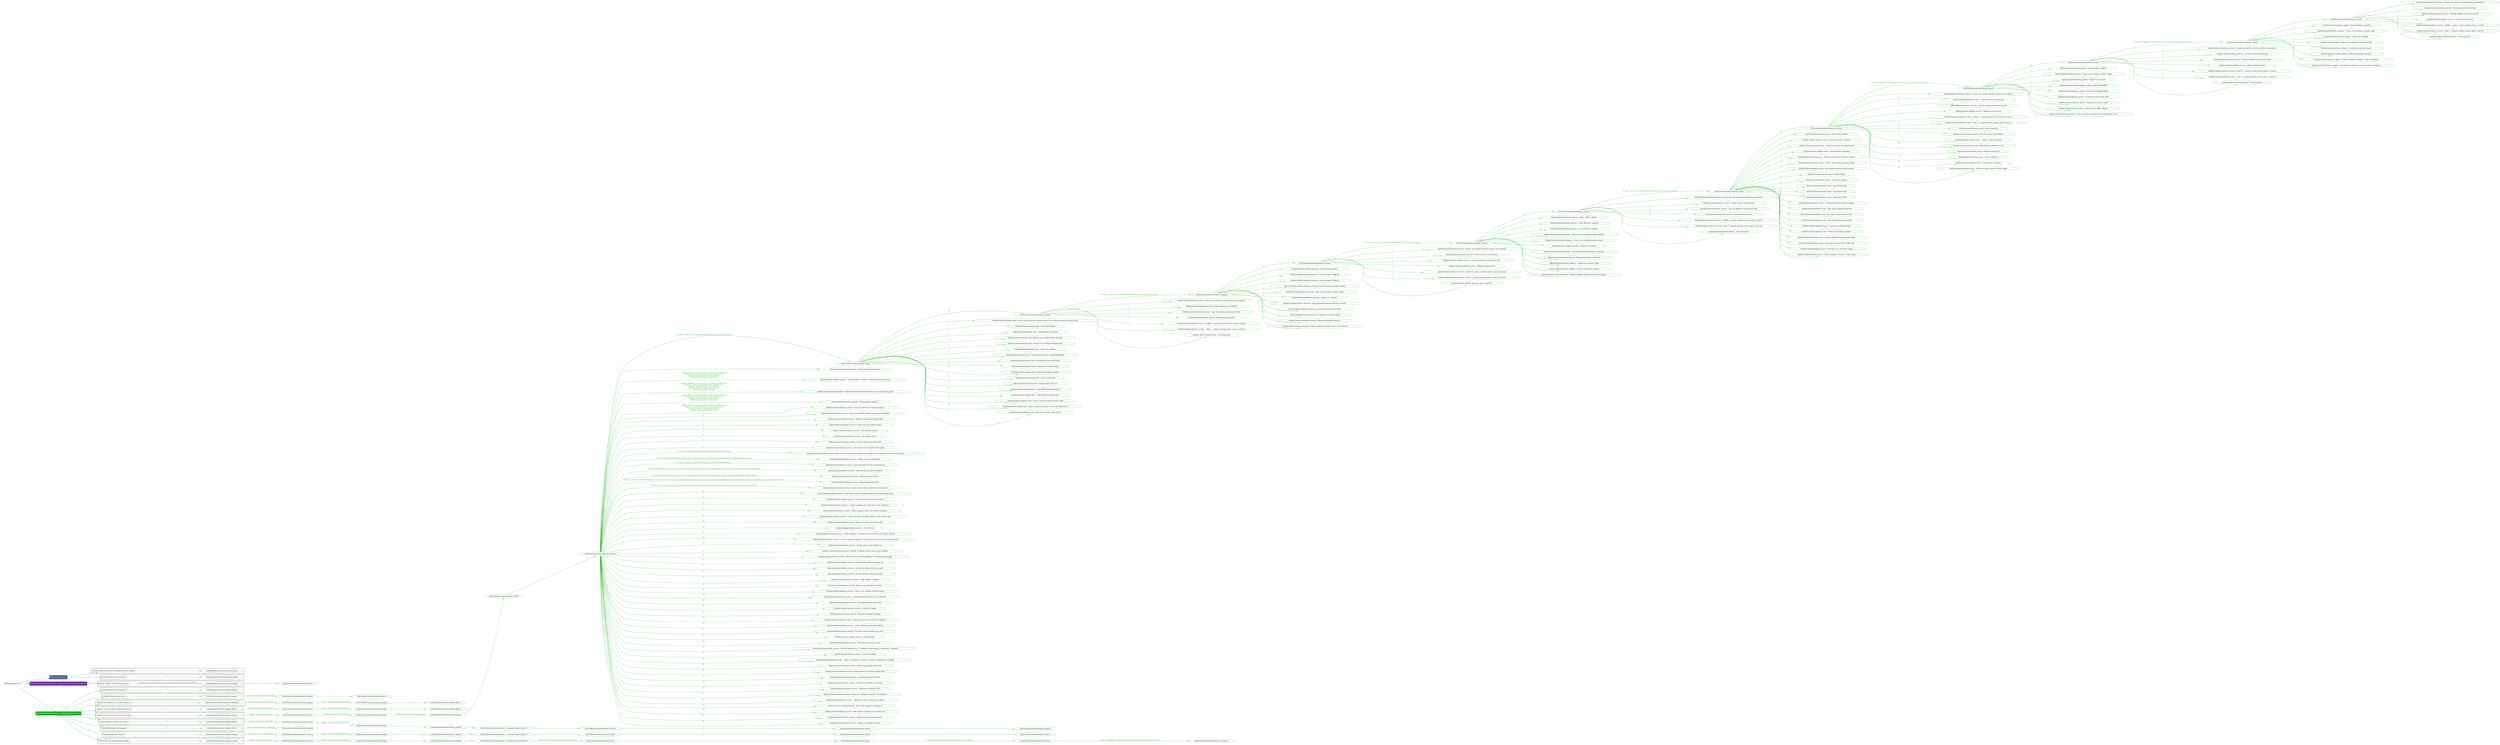 digraph {
	graph [concentrate=true ordering=in rankdir=LR ratio=fill]
	edge [esep=5 sep=10]
	"kubeinit/playbook.yml" [id=root_node style=dotted]
	play_7dcd91a4 [label="Play: Initial setup (1)" color="#465e86" fontcolor="#ffffff" id=play_7dcd91a4 shape=box style=filled tooltip=localhost]
	"kubeinit/playbook.yml" -> play_7dcd91a4 [label="1 " color="#465e86" fontcolor="#465e86" id=edge_1777acc2 labeltooltip="1 " tooltip="1 "]
	subgraph "kubeinit.kubeinit.kubeinit_prepare" {
		role_580dc145 [label="[role] kubeinit.kubeinit.kubeinit_prepare" color="#465e86" id=role_580dc145 tooltip="kubeinit.kubeinit.kubeinit_prepare"]
	}
	subgraph "kubeinit.kubeinit.kubeinit_prepare" {
		role_b9c5560f [label="[role] kubeinit.kubeinit.kubeinit_prepare" color="#465e86" id=role_b9c5560f tooltip="kubeinit.kubeinit.kubeinit_prepare"]
	}
	subgraph "Play: Initial setup (1)" {
		play_7dcd91a4 -> block_71ae8113 [label=1 color="#465e86" fontcolor="#465e86" id=edge_c774268d labeltooltip=1 tooltip=1]
		subgraph cluster_block_71ae8113 {
			block_71ae8113 [label="[block] Gather facts about the deployment environment" color="#465e86" id=block_71ae8113 labeltooltip="Gather facts about the deployment environment" shape=box tooltip="Gather facts about the deployment environment"]
			block_71ae8113 -> role_580dc145 [label="1 " color="#465e86" fontcolor="#465e86" id=edge_38610a5b labeltooltip="1 " tooltip="1 "]
		}
		play_7dcd91a4 -> block_b9e7d4b0 [label=2 color="#465e86" fontcolor="#465e86" id=edge_4c031cbc labeltooltip=2 tooltip=2]
		subgraph cluster_block_b9e7d4b0 {
			block_b9e7d4b0 [label="[block] Prepare the hypervisors" color="#465e86" id=block_b9e7d4b0 labeltooltip="Prepare the hypervisors" shape=box tooltip="Prepare the hypervisors"]
			block_b9e7d4b0 -> role_b9c5560f [label="1 " color="#465e86" fontcolor="#465e86" id=edge_98422a0d labeltooltip="1 " tooltip="1 "]
		}
	}
	play_731ff933 [label="Play: Prepare all hypervisor hosts to deploy service and cluster nodes (0)" color="#722ba1" fontcolor="#ffffff" id=play_731ff933 shape=box style=filled tooltip="Play: Prepare all hypervisor hosts to deploy service and cluster nodes (0)"]
	"kubeinit/playbook.yml" -> play_731ff933 [label="2 " color="#722ba1" fontcolor="#722ba1" id=edge_d90bfa19 labeltooltip="2 " tooltip="2 "]
	subgraph "kubeinit.kubeinit.kubeinit_libvirt" {
		role_111ff9fe [label="[role] kubeinit.kubeinit.kubeinit_libvirt" color="#722ba1" id=role_111ff9fe tooltip="kubeinit.kubeinit.kubeinit_libvirt"]
	}
	subgraph "kubeinit.kubeinit.kubeinit_prepare" {
		role_802bf468 [label="[role] kubeinit.kubeinit.kubeinit_prepare" color="#722ba1" id=role_802bf468 tooltip="kubeinit.kubeinit.kubeinit_prepare"]
		role_802bf468 -> role_111ff9fe [label="1 " color="#722ba1" fontcolor="#722ba1" id=edge_d2458ab2 labeltooltip="1 " tooltip="1 "]
	}
	subgraph "Play: Prepare all hypervisor hosts to deploy service and cluster nodes (0)" {
		play_731ff933 -> block_48221324 [label=1 color="#722ba1" fontcolor="#722ba1" id=edge_025de8d5 labeltooltip=1 tooltip=1]
		subgraph cluster_block_48221324 {
			block_48221324 [label="[block] Prepare individual hypervisors" color="#722ba1" id=block_48221324 labeltooltip="Prepare individual hypervisors" shape=box tooltip="Prepare individual hypervisors"]
			block_48221324 -> role_802bf468 [label="1 [when: inventory_hostname in hostvars['kubeinit-cluster-facts'].hypervisors]" color="#722ba1" fontcolor="#722ba1" id=edge_cac5e11d labeltooltip="1 [when: inventory_hostname in hostvars['kubeinit-cluster-facts'].hypervisors]" tooltip="1 [when: inventory_hostname in hostvars['kubeinit-cluster-facts'].hypervisors]"]
		}
	}
	play_7e389d98 [label="Play: Run cluster deployment on prepared hypervisors (1)" color="#19b21d" fontcolor="#ffffff" id=play_7e389d98 shape=box style=filled tooltip=localhost]
	"kubeinit/playbook.yml" -> play_7e389d98 [label="3 " color="#19b21d" fontcolor="#19b21d" id=edge_3b2c9298 labeltooltip="3 " tooltip="3 "]
	subgraph "kubeinit.kubeinit.kubeinit_prepare" {
		role_a3edf0f6 [label="[role] kubeinit.kubeinit.kubeinit_prepare" color="#19b21d" id=role_a3edf0f6 tooltip="kubeinit.kubeinit.kubeinit_prepare"]
	}
	subgraph "kubeinit.kubeinit.kubeinit_libvirt" {
		role_14446b3e [label="[role] kubeinit.kubeinit.kubeinit_libvirt" color="#19b21d" id=role_14446b3e tooltip="kubeinit.kubeinit.kubeinit_libvirt"]
	}
	subgraph "kubeinit.kubeinit.kubeinit_prepare" {
		role_50a89161 [label="[role] kubeinit.kubeinit.kubeinit_prepare" color="#19b21d" id=role_50a89161 tooltip="kubeinit.kubeinit.kubeinit_prepare"]
		role_50a89161 -> role_14446b3e [label="1 " color="#19b21d" fontcolor="#19b21d" id=edge_eff8d0c7 labeltooltip="1 " tooltip="1 "]
	}
	subgraph "kubeinit.kubeinit.kubeinit_prepare" {
		role_dc6cc44c [label="[role] kubeinit.kubeinit.kubeinit_prepare" color="#19b21d" id=role_dc6cc44c tooltip="kubeinit.kubeinit.kubeinit_prepare"]
		role_dc6cc44c -> role_50a89161 [label="1 [when: not environment_prepared]" color="#19b21d" fontcolor="#19b21d" id=edge_f23671b8 labeltooltip="1 [when: not environment_prepared]" tooltip="1 [when: not environment_prepared]"]
	}
	subgraph "kubeinit.kubeinit.kubeinit_libvirt" {
		role_e113c89e [label="[role] kubeinit.kubeinit.kubeinit_libvirt" color="#19b21d" id=role_e113c89e tooltip="kubeinit.kubeinit.kubeinit_libvirt"]
	}
	subgraph "kubeinit.kubeinit.kubeinit_prepare" {
		role_22545910 [label="[role] kubeinit.kubeinit.kubeinit_prepare" color="#19b21d" id=role_22545910 tooltip="kubeinit.kubeinit.kubeinit_prepare"]
		role_22545910 -> role_e113c89e [label="1 " color="#19b21d" fontcolor="#19b21d" id=edge_85b13119 labeltooltip="1 " tooltip="1 "]
	}
	subgraph "kubeinit.kubeinit.kubeinit_prepare" {
		role_735078c7 [label="[role] kubeinit.kubeinit.kubeinit_prepare" color="#19b21d" id=role_735078c7 tooltip="kubeinit.kubeinit.kubeinit_prepare"]
		role_735078c7 -> role_22545910 [label="1 [when: not environment_prepared]" color="#19b21d" fontcolor="#19b21d" id=edge_838405f9 labeltooltip="1 [when: not environment_prepared]" tooltip="1 [when: not environment_prepared]"]
	}
	subgraph "kubeinit.kubeinit.kubeinit_validations" {
		role_284e152b [label="[role] kubeinit.kubeinit.kubeinit_validations" color="#19b21d" id=role_284e152b tooltip="kubeinit.kubeinit.kubeinit_validations"]
		role_284e152b -> role_735078c7 [label="1 [when: not hypervisors_cleaned]" color="#19b21d" fontcolor="#19b21d" id=edge_a4bea369 labeltooltip="1 [when: not hypervisors_cleaned]" tooltip="1 [when: not hypervisors_cleaned]"]
	}
	subgraph "kubeinit.kubeinit.kubeinit_libvirt" {
		role_9de44dcc [label="[role] kubeinit.kubeinit.kubeinit_libvirt" color="#19b21d" id=role_9de44dcc tooltip="kubeinit.kubeinit.kubeinit_libvirt"]
	}
	subgraph "kubeinit.kubeinit.kubeinit_prepare" {
		role_2be950bb [label="[role] kubeinit.kubeinit.kubeinit_prepare" color="#19b21d" id=role_2be950bb tooltip="kubeinit.kubeinit.kubeinit_prepare"]
		role_2be950bb -> role_9de44dcc [label="1 " color="#19b21d" fontcolor="#19b21d" id=edge_bcce6a1b labeltooltip="1 " tooltip="1 "]
	}
	subgraph "kubeinit.kubeinit.kubeinit_prepare" {
		role_7fe0596a [label="[role] kubeinit.kubeinit.kubeinit_prepare" color="#19b21d" id=role_7fe0596a tooltip="kubeinit.kubeinit.kubeinit_prepare"]
		role_7fe0596a -> role_2be950bb [label="1 [when: not environment_prepared]" color="#19b21d" fontcolor="#19b21d" id=edge_a26943c6 labeltooltip="1 [when: not environment_prepared]" tooltip="1 [when: not environment_prepared]"]
	}
	subgraph "kubeinit.kubeinit.kubeinit_libvirt" {
		role_1d5b8994 [label="[role] kubeinit.kubeinit.kubeinit_libvirt" color="#19b21d" id=role_1d5b8994 tooltip="kubeinit.kubeinit.kubeinit_libvirt"]
		role_1d5b8994 -> role_7fe0596a [label="1 [when: not hypervisors_cleaned]" color="#19b21d" fontcolor="#19b21d" id=edge_dd8e9d69 labeltooltip="1 [when: not hypervisors_cleaned]" tooltip="1 [when: not hypervisors_cleaned]"]
	}
	subgraph "kubeinit.kubeinit.kubeinit_services" {
		role_84b9e08b [label="[role] kubeinit.kubeinit.kubeinit_services" color="#19b21d" id=role_84b9e08b tooltip="kubeinit.kubeinit.kubeinit_services"]
		task_728d78d4 [label="kubeinit.kubeinit.kubeinit_services : Ensure user specific systemd instance are persistent" color="#19b21d" id=task_728d78d4 shape=octagon tooltip="kubeinit.kubeinit.kubeinit_services : Ensure user specific systemd instance are persistent"]
		role_84b9e08b -> task_728d78d4 [label="1 " color="#19b21d" fontcolor="#19b21d" id=edge_3d163f9f labeltooltip="1 " tooltip="1 "]
		task_f71deccc [label="kubeinit.kubeinit.kubeinit_services : Create systemd user directory" color="#19b21d" id=task_f71deccc shape=octagon tooltip="kubeinit.kubeinit.kubeinit_services : Create systemd user directory"]
		role_84b9e08b -> task_f71deccc [label="2 " color="#19b21d" fontcolor="#19b21d" id=edge_110c5f40 labeltooltip="2 " tooltip="2 "]
		task_4e70756e [label="kubeinit.kubeinit.kubeinit_services : Copy the podman systemd service file" color="#19b21d" id=task_4e70756e shape=octagon tooltip="kubeinit.kubeinit.kubeinit_services : Copy the podman systemd service file"]
		role_84b9e08b -> task_4e70756e [label="3 " color="#19b21d" fontcolor="#19b21d" id=edge_92badf00 labeltooltip="3 " tooltip="3 "]
		task_a16488bf [label="kubeinit.kubeinit.kubeinit_services : Reload systemd service" color="#19b21d" id=task_a16488bf shape=octagon tooltip="kubeinit.kubeinit.kubeinit_services : Reload systemd service"]
		role_84b9e08b -> task_a16488bf [label="4 " color="#19b21d" fontcolor="#19b21d" id=edge_fa8ea7d0 labeltooltip="4 " tooltip="4 "]
		task_e67b9f0f [label="kubeinit.kubeinit.kubeinit_services : Enable {{ _param_systemd_service_name }}.service" color="#19b21d" id=task_e67b9f0f shape=octagon tooltip="kubeinit.kubeinit.kubeinit_services : Enable {{ _param_systemd_service_name }}.service"]
		role_84b9e08b -> task_e67b9f0f [label="5 " color="#19b21d" fontcolor="#19b21d" id=edge_5dc14abb labeltooltip="5 " tooltip="5 "]
		task_3a71a426 [label="kubeinit.kubeinit.kubeinit_services : Start {{ _param_systemd_service_name }}.service" color="#19b21d" id=task_3a71a426 shape=octagon tooltip="kubeinit.kubeinit.kubeinit_services : Start {{ _param_systemd_service_name }}.service"]
		role_84b9e08b -> task_3a71a426 [label="6 " color="#19b21d" fontcolor="#19b21d" id=edge_fabe2f24 labeltooltip="6 " tooltip="6 "]
		task_230768d7 [label="kubeinit.kubeinit.kubeinit_registry : Clear temp facts" color="#19b21d" id=task_230768d7 shape=octagon tooltip="kubeinit.kubeinit.kubeinit_registry : Clear temp facts"]
		role_84b9e08b -> task_230768d7 [label="7 " color="#19b21d" fontcolor="#19b21d" id=edge_6131ba8c labeltooltip="7 " tooltip="7 "]
	}
	subgraph "kubeinit.kubeinit.kubeinit_registry" {
		role_d241a8a7 [label="[role] kubeinit.kubeinit.kubeinit_registry" color="#19b21d" id=role_d241a8a7 tooltip="kubeinit.kubeinit.kubeinit_registry"]
		task_f2f10fa3 [label="kubeinit.kubeinit.kubeinit_registry : Install buildah if required" color="#19b21d" id=task_f2f10fa3 shape=octagon tooltip="kubeinit.kubeinit.kubeinit_registry : Install buildah if required"]
		role_d241a8a7 -> task_f2f10fa3 [label="1 " color="#19b21d" fontcolor="#19b21d" id=edge_f04b3380 labeltooltip="1 " tooltip="1 "]
		task_d159185f [label="kubeinit.kubeinit.kubeinit_registry : Create a new working container image" color="#19b21d" id=task_d159185f shape=octagon tooltip="kubeinit.kubeinit.kubeinit_registry : Create a new working container image"]
		role_d241a8a7 -> task_d159185f [label="2 " color="#19b21d" fontcolor="#19b21d" id=edge_c2d4af62 labeltooltip="2 " tooltip="2 "]
		task_d1165ac1 [label="kubeinit.kubeinit.kubeinit_registry : Update the container" color="#19b21d" id=task_d1165ac1 shape=octagon tooltip="kubeinit.kubeinit.kubeinit_registry : Update the container"]
		role_d241a8a7 -> task_d1165ac1 [label="3 " color="#19b21d" fontcolor="#19b21d" id=edge_76dad6eb labeltooltip="3 " tooltip="3 "]
		task_491ac107 [label="kubeinit.kubeinit.kubeinit_registry : Set kubeinit-cluster-name label" color="#19b21d" id=task_491ac107 shape=octagon tooltip="kubeinit.kubeinit.kubeinit_registry : Set kubeinit-cluster-name label"]
		role_d241a8a7 -> task_491ac107 [label="4 " color="#19b21d" fontcolor="#19b21d" id=edge_6209ee31 labeltooltip="4 " tooltip="4 "]
		task_93fe45cc [label="kubeinit.kubeinit.kubeinit_registry : Commit the container image" color="#19b21d" id=task_93fe45cc shape=octagon tooltip="kubeinit.kubeinit.kubeinit_registry : Commit the container image"]
		role_d241a8a7 -> task_93fe45cc [label="5 " color="#19b21d" fontcolor="#19b21d" id=edge_1a524143 labeltooltip="5 " tooltip="5 "]
		task_c058951a [label="kubeinit.kubeinit.kubeinit_registry : Remove the buildah container" color="#19b21d" id=task_c058951a shape=octagon tooltip="kubeinit.kubeinit.kubeinit_registry : Remove the buildah container"]
		role_d241a8a7 -> task_c058951a [label="6 " color="#19b21d" fontcolor="#19b21d" id=edge_9135de78 labeltooltip="6 " tooltip="6 "]
		task_7a64826f [label="kubeinit.kubeinit.kubeinit_registry : Create a podman container to serve the registry" color="#19b21d" id=task_7a64826f shape=octagon tooltip="kubeinit.kubeinit.kubeinit_registry : Create a podman container to serve the registry"]
		role_d241a8a7 -> task_7a64826f [label="7 " color="#19b21d" fontcolor="#19b21d" id=edge_f4c4b12f labeltooltip="7 " tooltip="7 "]
		task_8f179fe6 [label="kubeinit.kubeinit.kubeinit_registry : Copy kubeinit registry secrets into registry container" color="#19b21d" id=task_8f179fe6 shape=octagon tooltip="kubeinit.kubeinit.kubeinit_registry : Copy kubeinit registry secrets into registry container"]
		role_d241a8a7 -> task_8f179fe6 [label="8 " color="#19b21d" fontcolor="#19b21d" id=edge_7aa2eb09 labeltooltip="8 " tooltip="8 "]
		role_d241a8a7 -> role_84b9e08b [label="9 " color="#19b21d" fontcolor="#19b21d" id=edge_ccd25e24 labeltooltip="9 " tooltip="9 "]
	}
	subgraph "kubeinit.kubeinit.kubeinit_services" {
		role_386a02e5 [label="[role] kubeinit.kubeinit.kubeinit_services" color="#19b21d" id=role_386a02e5 tooltip="kubeinit.kubeinit.kubeinit_services"]
		task_7d5afa68 [label="kubeinit.kubeinit.kubeinit_services : Ensure user specific systemd instance are persistent" color="#19b21d" id=task_7d5afa68 shape=octagon tooltip="kubeinit.kubeinit.kubeinit_services : Ensure user specific systemd instance are persistent"]
		role_386a02e5 -> task_7d5afa68 [label="1 " color="#19b21d" fontcolor="#19b21d" id=edge_707f2949 labeltooltip="1 " tooltip="1 "]
		task_e51ee29d [label="kubeinit.kubeinit.kubeinit_services : Create systemd user directory" color="#19b21d" id=task_e51ee29d shape=octagon tooltip="kubeinit.kubeinit.kubeinit_services : Create systemd user directory"]
		role_386a02e5 -> task_e51ee29d [label="2 " color="#19b21d" fontcolor="#19b21d" id=edge_9513a89c labeltooltip="2 " tooltip="2 "]
		task_d72c2dc1 [label="kubeinit.kubeinit.kubeinit_services : Copy the podman systemd service file" color="#19b21d" id=task_d72c2dc1 shape=octagon tooltip="kubeinit.kubeinit.kubeinit_services : Copy the podman systemd service file"]
		role_386a02e5 -> task_d72c2dc1 [label="3 " color="#19b21d" fontcolor="#19b21d" id=edge_386dd928 labeltooltip="3 " tooltip="3 "]
		task_bb04d812 [label="kubeinit.kubeinit.kubeinit_services : Reload systemd service" color="#19b21d" id=task_bb04d812 shape=octagon tooltip="kubeinit.kubeinit.kubeinit_services : Reload systemd service"]
		role_386a02e5 -> task_bb04d812 [label="4 " color="#19b21d" fontcolor="#19b21d" id=edge_ab1bc8f3 labeltooltip="4 " tooltip="4 "]
		task_f65c6d3e [label="kubeinit.kubeinit.kubeinit_services : Enable {{ _param_systemd_service_name }}.service" color="#19b21d" id=task_f65c6d3e shape=octagon tooltip="kubeinit.kubeinit.kubeinit_services : Enable {{ _param_systemd_service_name }}.service"]
		role_386a02e5 -> task_f65c6d3e [label="5 " color="#19b21d" fontcolor="#19b21d" id=edge_14c9adec labeltooltip="5 " tooltip="5 "]
		task_c2a74ed7 [label="kubeinit.kubeinit.kubeinit_services : Start {{ _param_systemd_service_name }}.service" color="#19b21d" id=task_c2a74ed7 shape=octagon tooltip="kubeinit.kubeinit.kubeinit_services : Start {{ _param_systemd_service_name }}.service"]
		role_386a02e5 -> task_c2a74ed7 [label="6 " color="#19b21d" fontcolor="#19b21d" id=edge_174d6c4a labeltooltip="6 " tooltip="6 "]
		task_08c18537 [label="kubeinit.kubeinit.kubeinit_apache : Clear temp facts" color="#19b21d" id=task_08c18537 shape=octagon tooltip="kubeinit.kubeinit.kubeinit_apache : Clear temp facts"]
		role_386a02e5 -> task_08c18537 [label="7 " color="#19b21d" fontcolor="#19b21d" id=edge_18b251fa labeltooltip="7 " tooltip="7 "]
		role_386a02e5 -> role_d241a8a7 [label="8 [when: 'registry' in hostvars[kubeinit_deployment_node_name].services]" color="#19b21d" fontcolor="#19b21d" id=edge_fd56a90c labeltooltip="8 [when: 'registry' in hostvars[kubeinit_deployment_node_name].services]" tooltip="8 [when: 'registry' in hostvars[kubeinit_deployment_node_name].services]"]
	}
	subgraph "kubeinit.kubeinit.kubeinit_apache" {
		role_0efdc73d [label="[role] kubeinit.kubeinit.kubeinit_apache" color="#19b21d" id=role_0efdc73d tooltip="kubeinit.kubeinit.kubeinit_apache"]
		task_85aaf4da [label="kubeinit.kubeinit.kubeinit_apache : Install buildah if required" color="#19b21d" id=task_85aaf4da shape=octagon tooltip="kubeinit.kubeinit.kubeinit_apache : Install buildah if required"]
		role_0efdc73d -> task_85aaf4da [label="1 " color="#19b21d" fontcolor="#19b21d" id=edge_de114c13 labeltooltip="1 " tooltip="1 "]
		task_07e92af3 [label="kubeinit.kubeinit.kubeinit_apache : Create a new working container image" color="#19b21d" id=task_07e92af3 shape=octagon tooltip="kubeinit.kubeinit.kubeinit_apache : Create a new working container image"]
		role_0efdc73d -> task_07e92af3 [label="2 " color="#19b21d" fontcolor="#19b21d" id=edge_31713fef labeltooltip="2 " tooltip="2 "]
		task_b6cc8478 [label="kubeinit.kubeinit.kubeinit_apache : Update the container" color="#19b21d" id=task_b6cc8478 shape=octagon tooltip="kubeinit.kubeinit.kubeinit_apache : Update the container"]
		role_0efdc73d -> task_b6cc8478 [label="3 " color="#19b21d" fontcolor="#19b21d" id=edge_6f06f259 labeltooltip="3 " tooltip="3 "]
		task_7715c00f [label="kubeinit.kubeinit.kubeinit_apache : Replace port 80 with 8080" color="#19b21d" id=task_7715c00f shape=octagon tooltip="kubeinit.kubeinit.kubeinit_apache : Replace port 80 with 8080"]
		role_0efdc73d -> task_7715c00f [label="4 " color="#19b21d" fontcolor="#19b21d" id=edge_3b6e45d2 labeltooltip="4 " tooltip="4 "]
		task_0ad21ce5 [label="kubeinit.kubeinit.kubeinit_apache : Create link to kubeinit folder" color="#19b21d" id=task_0ad21ce5 shape=octagon tooltip="kubeinit.kubeinit.kubeinit_apache : Create link to kubeinit folder"]
		role_0efdc73d -> task_0ad21ce5 [label="5 " color="#19b21d" fontcolor="#19b21d" id=edge_6e6d4c3c labeltooltip="5 " tooltip="5 "]
		task_a166a7c2 [label="kubeinit.kubeinit.kubeinit_apache : Set kubeinit-cluster-name label" color="#19b21d" id=task_a166a7c2 shape=octagon tooltip="kubeinit.kubeinit.kubeinit_apache : Set kubeinit-cluster-name label"]
		role_0efdc73d -> task_a166a7c2 [label="6 " color="#19b21d" fontcolor="#19b21d" id=edge_5772f705 labeltooltip="6 " tooltip="6 "]
		task_1fb93601 [label="kubeinit.kubeinit.kubeinit_apache : Commit the container image" color="#19b21d" id=task_1fb93601 shape=octagon tooltip="kubeinit.kubeinit.kubeinit_apache : Commit the container image"]
		role_0efdc73d -> task_1fb93601 [label="7 " color="#19b21d" fontcolor="#19b21d" id=edge_508be0a7 labeltooltip="7 " tooltip="7 "]
		task_dd10514d [label="kubeinit.kubeinit.kubeinit_apache : Remove the buildah container" color="#19b21d" id=task_dd10514d shape=octagon tooltip="kubeinit.kubeinit.kubeinit_apache : Remove the buildah container"]
		role_0efdc73d -> task_dd10514d [label="8 " color="#19b21d" fontcolor="#19b21d" id=edge_f425a698 labeltooltip="8 " tooltip="8 "]
		task_2bdaa665 [label="kubeinit.kubeinit.kubeinit_apache : Create a podman container to serve the Apache server" color="#19b21d" id=task_2bdaa665 shape=octagon tooltip="kubeinit.kubeinit.kubeinit_apache : Create a podman container to serve the Apache server"]
		role_0efdc73d -> task_2bdaa665 [label="9 " color="#19b21d" fontcolor="#19b21d" id=edge_b606539e labeltooltip="9 " tooltip="9 "]
		role_0efdc73d -> role_386a02e5 [label="10 " color="#19b21d" fontcolor="#19b21d" id=edge_5f6611d2 labeltooltip="10 " tooltip="10 "]
	}
	subgraph "kubeinit.kubeinit.kubeinit_services" {
		role_7d62b65e [label="[role] kubeinit.kubeinit.kubeinit_services" color="#19b21d" id=role_7d62b65e tooltip="kubeinit.kubeinit.kubeinit_services"]
		task_10406151 [label="kubeinit.kubeinit.kubeinit_services : Ensure user specific systemd instance are persistent" color="#19b21d" id=task_10406151 shape=octagon tooltip="kubeinit.kubeinit.kubeinit_services : Ensure user specific systemd instance are persistent"]
		role_7d62b65e -> task_10406151 [label="1 " color="#19b21d" fontcolor="#19b21d" id=edge_2ebbfe33 labeltooltip="1 " tooltip="1 "]
		task_4da8419a [label="kubeinit.kubeinit.kubeinit_services : Create systemd user directory" color="#19b21d" id=task_4da8419a shape=octagon tooltip="kubeinit.kubeinit.kubeinit_services : Create systemd user directory"]
		role_7d62b65e -> task_4da8419a [label="2 " color="#19b21d" fontcolor="#19b21d" id=edge_9c0b3536 labeltooltip="2 " tooltip="2 "]
		task_1956a70b [label="kubeinit.kubeinit.kubeinit_services : Copy the podman systemd service file" color="#19b21d" id=task_1956a70b shape=octagon tooltip="kubeinit.kubeinit.kubeinit_services : Copy the podman systemd service file"]
		role_7d62b65e -> task_1956a70b [label="3 " color="#19b21d" fontcolor="#19b21d" id=edge_4bb8ebd5 labeltooltip="3 " tooltip="3 "]
		task_21ff120a [label="kubeinit.kubeinit.kubeinit_services : Reload systemd service" color="#19b21d" id=task_21ff120a shape=octagon tooltip="kubeinit.kubeinit.kubeinit_services : Reload systemd service"]
		role_7d62b65e -> task_21ff120a [label="4 " color="#19b21d" fontcolor="#19b21d" id=edge_0f387a4d labeltooltip="4 " tooltip="4 "]
		task_4b072c28 [label="kubeinit.kubeinit.kubeinit_services : Enable {{ _param_systemd_service_name }}.service" color="#19b21d" id=task_4b072c28 shape=octagon tooltip="kubeinit.kubeinit.kubeinit_services : Enable {{ _param_systemd_service_name }}.service"]
		role_7d62b65e -> task_4b072c28 [label="5 " color="#19b21d" fontcolor="#19b21d" id=edge_e3174744 labeltooltip="5 " tooltip="5 "]
		task_8aeb29bd [label="kubeinit.kubeinit.kubeinit_services : Start {{ _param_systemd_service_name }}.service" color="#19b21d" id=task_8aeb29bd shape=octagon tooltip="kubeinit.kubeinit.kubeinit_services : Start {{ _param_systemd_service_name }}.service"]
		role_7d62b65e -> task_8aeb29bd [label="6 " color="#19b21d" fontcolor="#19b21d" id=edge_6152de77 labeltooltip="6 " tooltip="6 "]
		task_6c62b7e4 [label="kubeinit.kubeinit.kubeinit_nexus : Clear temp facts" color="#19b21d" id=task_6c62b7e4 shape=octagon tooltip="kubeinit.kubeinit.kubeinit_nexus : Clear temp facts"]
		role_7d62b65e -> task_6c62b7e4 [label="7 " color="#19b21d" fontcolor="#19b21d" id=edge_cfceb517 labeltooltip="7 " tooltip="7 "]
		task_0a13257b [label="kubeinit.kubeinit.kubeinit_nexus : Wait for service to be available" color="#19b21d" id=task_0a13257b shape=octagon tooltip="kubeinit.kubeinit.kubeinit_nexus : Wait for service to be available"]
		role_7d62b65e -> task_0a13257b [label="8 " color="#19b21d" fontcolor="#19b21d" id=edge_9c4d0156 labeltooltip="8 " tooltip="8 "]
		task_a07ac218 [label="kubeinit.kubeinit.kubeinit_nexus : Copy out admin password" color="#19b21d" id=task_a07ac218 shape=octagon tooltip="kubeinit.kubeinit.kubeinit_nexus : Copy out admin password"]
		role_7d62b65e -> task_a07ac218 [label="9 " color="#19b21d" fontcolor="#19b21d" id=edge_1384eaa0 labeltooltip="9 " tooltip="9 "]
		task_b5cb281e [label="kubeinit.kubeinit.kubeinit_nexus : Read admin password into a var" color="#19b21d" id=task_b5cb281e shape=octagon tooltip="kubeinit.kubeinit.kubeinit_nexus : Read admin password into a var"]
		role_7d62b65e -> task_b5cb281e [label="10 " color="#19b21d" fontcolor="#19b21d" id=edge_2b64937d labeltooltip="10 " tooltip="10 "]
		task_de86a757 [label="kubeinit.kubeinit.kubeinit_nexus : Install the nexus3 cli" color="#19b21d" id=task_de86a757 shape=octagon tooltip="kubeinit.kubeinit.kubeinit_nexus : Install the nexus3 cli"]
		role_7d62b65e -> task_de86a757 [label="11 " color="#19b21d" fontcolor="#19b21d" id=edge_f264e26b labeltooltip="11 " tooltip="11 "]
		task_1d51ca09 [label="kubeinit.kubeinit.kubeinit_nexus : Login to nexus3 cli" color="#19b21d" id=task_1d51ca09 shape=octagon tooltip="kubeinit.kubeinit.kubeinit_nexus : Login to nexus3 cli"]
		role_7d62b65e -> task_1d51ca09 [label="12 " color="#19b21d" fontcolor="#19b21d" id=edge_1e1eb038 labeltooltip="12 " tooltip="12 "]
		task_0c6c6703 [label="kubeinit.kubeinit.kubeinit_nexus : Create docker repository" color="#19b21d" id=task_0c6c6703 shape=octagon tooltip="kubeinit.kubeinit.kubeinit_nexus : Create docker repository"]
		role_7d62b65e -> task_0c6c6703 [label="13 " color="#19b21d" fontcolor="#19b21d" id=edge_f230846d labeltooltip="13 " tooltip="13 "]
		task_b9153954 [label="kubeinit.kubeinit.kubeinit_nexus : Activate security realm for docker tokens" color="#19b21d" id=task_b9153954 shape=octagon tooltip="kubeinit.kubeinit.kubeinit_nexus : Activate security realm for docker tokens"]
		role_7d62b65e -> task_b9153954 [label="14 " color="#19b21d" fontcolor="#19b21d" id=edge_ffcf855d labeltooltip="14 " tooltip="14 "]
		role_7d62b65e -> role_0efdc73d [label="15 [when: 'apache' in hostvars[kubeinit_deployment_node_name].services]" color="#19b21d" fontcolor="#19b21d" id=edge_240615a3 labeltooltip="15 [when: 'apache' in hostvars[kubeinit_deployment_node_name].services]" tooltip="15 [when: 'apache' in hostvars[kubeinit_deployment_node_name].services]"]
	}
	subgraph "kubeinit.kubeinit.kubeinit_nexus" {
		role_a7127bde [label="[role] kubeinit.kubeinit.kubeinit_nexus" color="#19b21d" id=role_a7127bde tooltip="kubeinit.kubeinit.kubeinit_nexus"]
		task_a00fdac2 [label="kubeinit.kubeinit.kubeinit_nexus : Create Nexus folders" color="#19b21d" id=task_a00fdac2 shape=octagon tooltip="kubeinit.kubeinit.kubeinit_nexus : Create Nexus folders"]
		role_a7127bde -> task_a00fdac2 [label="1 " color="#19b21d" fontcolor="#19b21d" id=edge_aa1aef57 labeltooltip="1 " tooltip="1 "]
		task_3b52a2bd [label="kubeinit.kubeinit.kubeinit_nexus : Create nexus-data subfolders" color="#19b21d" id=task_3b52a2bd shape=octagon tooltip="kubeinit.kubeinit.kubeinit_nexus : Create nexus-data subfolders"]
		role_a7127bde -> task_3b52a2bd [label="2 " color="#19b21d" fontcolor="#19b21d" id=edge_b91b554b labeltooltip="2 " tooltip="2 "]
		task_e856e56a [label="kubeinit.kubeinit.kubeinit_nexus : Create the property file update script" color="#19b21d" id=task_e856e56a shape=octagon tooltip="kubeinit.kubeinit.kubeinit_nexus : Create the property file update script"]
		role_a7127bde -> task_e856e56a [label="3 " color="#19b21d" fontcolor="#19b21d" id=edge_4f0bf98c labeltooltip="3 " tooltip="3 "]
		task_9039b533 [label="kubeinit.kubeinit.kubeinit_nexus : Install buildah if required" color="#19b21d" id=task_9039b533 shape=octagon tooltip="kubeinit.kubeinit.kubeinit_nexus : Install buildah if required"]
		role_a7127bde -> task_9039b533 [label="4 " color="#19b21d" fontcolor="#19b21d" id=edge_bdff7b29 labeltooltip="4 " tooltip="4 "]
		task_7e6ab434 [label="kubeinit.kubeinit.kubeinit_nexus : Remove any old nexus buildah container" color="#19b21d" id=task_7e6ab434 shape=octagon tooltip="kubeinit.kubeinit.kubeinit_nexus : Remove any old nexus buildah container"]
		role_a7127bde -> task_7e6ab434 [label="5 " color="#19b21d" fontcolor="#19b21d" id=edge_aebba987 labeltooltip="5 " tooltip="5 "]
		task_26bc7288 [label="kubeinit.kubeinit.kubeinit_nexus : Create a new working container image" color="#19b21d" id=task_26bc7288 shape=octagon tooltip="kubeinit.kubeinit.kubeinit_nexus : Create a new working container image"]
		role_a7127bde -> task_26bc7288 [label="6 " color="#19b21d" fontcolor="#19b21d" id=edge_420424f3 labeltooltip="6 " tooltip="6 "]
		task_6675a97f [label="kubeinit.kubeinit.kubeinit_nexus : Set working directory inside container" color="#19b21d" id=task_6675a97f shape=octagon tooltip="kubeinit.kubeinit.kubeinit_nexus : Set working directory inside container"]
		role_a7127bde -> task_6675a97f [label="7 " color="#19b21d" fontcolor="#19b21d" id=edge_dcc747c4 labeltooltip="7 " tooltip="7 "]
		task_535fabd2 [label="kubeinit.kubeinit.kubeinit_nexus : Update image" color="#19b21d" id=task_535fabd2 shape=octagon tooltip="kubeinit.kubeinit.kubeinit_nexus : Update image"]
		role_a7127bde -> task_535fabd2 [label="8 " color="#19b21d" fontcolor="#19b21d" id=edge_0bebf39c labeltooltip="8 " tooltip="8 "]
		task_11e8dbeb [label="kubeinit.kubeinit.kubeinit_nexus : Create java keystore" color="#19b21d" id=task_11e8dbeb shape=octagon tooltip="kubeinit.kubeinit.kubeinit_nexus : Create java keystore"]
		role_a7127bde -> task_11e8dbeb [label="9 " color="#19b21d" fontcolor="#19b21d" id=edge_f7033fb1 labeltooltip="9 " tooltip="9 "]
		task_cc6cd558 [label="kubeinit.kubeinit.kubeinit_nexus : Copy keystore file" color="#19b21d" id=task_cc6cd558 shape=octagon tooltip="kubeinit.kubeinit.kubeinit_nexus : Copy keystore file"]
		role_a7127bde -> task_cc6cd558 [label="10 " color="#19b21d" fontcolor="#19b21d" id=edge_2500cd6d labeltooltip="10 " tooltip="10 "]
		task_96f7b9ad [label="kubeinit.kubeinit.kubeinit_nexus : Copy keystore file" color="#19b21d" id=task_96f7b9ad shape=octagon tooltip="kubeinit.kubeinit.kubeinit_nexus : Copy keystore file"]
		role_a7127bde -> task_96f7b9ad [label="11 " color="#19b21d" fontcolor="#19b21d" id=edge_28bd5ed8 labeltooltip="11 " tooltip="11 "]
		task_3abb88b7 [label="kubeinit.kubeinit.kubeinit_nexus : Copy keystore file" color="#19b21d" id=task_3abb88b7 shape=octagon tooltip="kubeinit.kubeinit.kubeinit_nexus : Copy keystore file"]
		role_a7127bde -> task_3abb88b7 [label="12 " color="#19b21d" fontcolor="#19b21d" id=edge_fe5f3939 labeltooltip="12 " tooltip="12 "]
		task_8922fe2e [label="kubeinit.kubeinit.kubeinit_nexus : Link keystore file to alternate location" color="#19b21d" id=task_8922fe2e shape=octagon tooltip="kubeinit.kubeinit.kubeinit_nexus : Link keystore file to alternate location"]
		role_a7127bde -> task_8922fe2e [label="13 " color="#19b21d" fontcolor="#19b21d" id=edge_ac16c14b labeltooltip="13 " tooltip="13 "]
		task_6148f085 [label="kubeinit.kubeinit.kubeinit_nexus : Run script to update properties" color="#19b21d" id=task_6148f085 shape=octagon tooltip="kubeinit.kubeinit.kubeinit_nexus : Run script to update properties"]
		role_a7127bde -> task_6148f085 [label="14 " color="#19b21d" fontcolor="#19b21d" id=edge_37c4fb67 labeltooltip="14 " tooltip="14 "]
		task_f26e9042 [label="kubeinit.kubeinit.kubeinit_nexus : Set owner of nexus data to nexus" color="#19b21d" id=task_f26e9042 shape=octagon tooltip="kubeinit.kubeinit.kubeinit_nexus : Set owner of nexus data to nexus"]
		role_a7127bde -> task_f26e9042 [label="15 " color="#19b21d" fontcolor="#19b21d" id=edge_6fa48a91 labeltooltip="15 " tooltip="15 "]
		task_0f3dcae7 [label="kubeinit.kubeinit.kubeinit_nexus : Set kubeinit-cluster-name label" color="#19b21d" id=task_0f3dcae7 shape=octagon tooltip="kubeinit.kubeinit.kubeinit_nexus : Set kubeinit-cluster-name label"]
		role_a7127bde -> task_0f3dcae7 [label="16 " color="#19b21d" fontcolor="#19b21d" id=edge_4c0e4c32 labeltooltip="16 " tooltip="16 "]
		task_d607e6e2 [label="kubeinit.kubeinit.kubeinit_nexus : Commit the container image" color="#19b21d" id=task_d607e6e2 shape=octagon tooltip="kubeinit.kubeinit.kubeinit_nexus : Commit the container image"]
		role_a7127bde -> task_d607e6e2 [label="17 " color="#19b21d" fontcolor="#19b21d" id=edge_97fea87d labeltooltip="17 " tooltip="17 "]
		task_fd53ec35 [label="kubeinit.kubeinit.kubeinit_nexus : Remove the buildah container" color="#19b21d" id=task_fd53ec35 shape=octagon tooltip="kubeinit.kubeinit.kubeinit_nexus : Remove the buildah container"]
		role_a7127bde -> task_fd53ec35 [label="18 " color="#19b21d" fontcolor="#19b21d" id=edge_92304d49 labeltooltip="18 " tooltip="18 "]
		task_43216d52 [label="kubeinit.kubeinit.kubeinit_nexus : Create a podman volume for nexus data" color="#19b21d" id=task_43216d52 shape=octagon tooltip="kubeinit.kubeinit.kubeinit_nexus : Create a podman volume for nexus data"]
		role_a7127bde -> task_43216d52 [label="19 " color="#19b21d" fontcolor="#19b21d" id=edge_79bda506 labeltooltip="19 " tooltip="19 "]
		task_0be5830d [label="kubeinit.kubeinit.kubeinit_nexus : Set nexus as owner of the volume root" color="#19b21d" id=task_0be5830d shape=octagon tooltip="kubeinit.kubeinit.kubeinit_nexus : Set nexus as owner of the volume root"]
		role_a7127bde -> task_0be5830d [label="20 " color="#19b21d" fontcolor="#19b21d" id=edge_44c9c11f labeltooltip="20 " tooltip="20 "]
		task_d80faec2 [label="kubeinit.kubeinit.kubeinit_nexus : Copy data into nexus-data volume" color="#19b21d" id=task_d80faec2 shape=octagon tooltip="kubeinit.kubeinit.kubeinit_nexus : Copy data into nexus-data volume"]
		role_a7127bde -> task_d80faec2 [label="21 " color="#19b21d" fontcolor="#19b21d" id=edge_b5b88282 labeltooltip="21 " tooltip="21 "]
		task_0c94ed24 [label="kubeinit.kubeinit.kubeinit_nexus : Create a podman container to serve nexus" color="#19b21d" id=task_0c94ed24 shape=octagon tooltip="kubeinit.kubeinit.kubeinit_nexus : Create a podman container to serve nexus"]
		role_a7127bde -> task_0c94ed24 [label="22 " color="#19b21d" fontcolor="#19b21d" id=edge_76fd647a labeltooltip="22 " tooltip="22 "]
		role_a7127bde -> role_7d62b65e [label="23 " color="#19b21d" fontcolor="#19b21d" id=edge_d491ec35 labeltooltip="23 " tooltip="23 "]
	}
	subgraph "kubeinit.kubeinit.kubeinit_services" {
		role_7e31edd8 [label="[role] kubeinit.kubeinit.kubeinit_services" color="#19b21d" id=role_7e31edd8 tooltip="kubeinit.kubeinit.kubeinit_services"]
		task_454dc0e4 [label="kubeinit.kubeinit.kubeinit_services : Ensure user specific systemd instance are persistent" color="#19b21d" id=task_454dc0e4 shape=octagon tooltip="kubeinit.kubeinit.kubeinit_services : Ensure user specific systemd instance are persistent"]
		role_7e31edd8 -> task_454dc0e4 [label="1 " color="#19b21d" fontcolor="#19b21d" id=edge_fd0cf233 labeltooltip="1 " tooltip="1 "]
		task_a8c4f03c [label="kubeinit.kubeinit.kubeinit_services : Create systemd user directory" color="#19b21d" id=task_a8c4f03c shape=octagon tooltip="kubeinit.kubeinit.kubeinit_services : Create systemd user directory"]
		role_7e31edd8 -> task_a8c4f03c [label="2 " color="#19b21d" fontcolor="#19b21d" id=edge_d8faae2e labeltooltip="2 " tooltip="2 "]
		task_64f4f36e [label="kubeinit.kubeinit.kubeinit_services : Copy the podman systemd service file" color="#19b21d" id=task_64f4f36e shape=octagon tooltip="kubeinit.kubeinit.kubeinit_services : Copy the podman systemd service file"]
		role_7e31edd8 -> task_64f4f36e [label="3 " color="#19b21d" fontcolor="#19b21d" id=edge_079bfee5 labeltooltip="3 " tooltip="3 "]
		task_c3ea3c8d [label="kubeinit.kubeinit.kubeinit_services : Reload systemd service" color="#19b21d" id=task_c3ea3c8d shape=octagon tooltip="kubeinit.kubeinit.kubeinit_services : Reload systemd service"]
		role_7e31edd8 -> task_c3ea3c8d [label="4 " color="#19b21d" fontcolor="#19b21d" id=edge_85ee1c64 labeltooltip="4 " tooltip="4 "]
		task_10a891bc [label="kubeinit.kubeinit.kubeinit_services : Enable {{ _param_systemd_service_name }}.service" color="#19b21d" id=task_10a891bc shape=octagon tooltip="kubeinit.kubeinit.kubeinit_services : Enable {{ _param_systemd_service_name }}.service"]
		role_7e31edd8 -> task_10a891bc [label="5 " color="#19b21d" fontcolor="#19b21d" id=edge_2d1e1bfc labeltooltip="5 " tooltip="5 "]
		task_efc62553 [label="kubeinit.kubeinit.kubeinit_services : Start {{ _param_systemd_service_name }}.service" color="#19b21d" id=task_efc62553 shape=octagon tooltip="kubeinit.kubeinit.kubeinit_services : Start {{ _param_systemd_service_name }}.service"]
		role_7e31edd8 -> task_efc62553 [label="6 " color="#19b21d" fontcolor="#19b21d" id=edge_b80aff66 labeltooltip="6 " tooltip="6 "]
		task_97f45a4e [label="kubeinit.kubeinit.kubeinit_haproxy : Clear temp facts" color="#19b21d" id=task_97f45a4e shape=octagon tooltip="kubeinit.kubeinit.kubeinit_haproxy : Clear temp facts"]
		role_7e31edd8 -> task_97f45a4e [label="7 " color="#19b21d" fontcolor="#19b21d" id=edge_161fed25 labeltooltip="7 " tooltip="7 "]
		role_7e31edd8 -> role_a7127bde [label="8 [when: 'nexus' in hostvars[kubeinit_deployment_node_name].services]" color="#19b21d" fontcolor="#19b21d" id=edge_64e0512b labeltooltip="8 [when: 'nexus' in hostvars[kubeinit_deployment_node_name].services]" tooltip="8 [when: 'nexus' in hostvars[kubeinit_deployment_node_name].services]"]
	}
	subgraph "kubeinit.kubeinit.kubeinit_haproxy" {
		role_7d05118d [label="[role] kubeinit.kubeinit.kubeinit_haproxy" color="#19b21d" id=role_7d05118d tooltip="kubeinit.kubeinit.kubeinit_haproxy"]
		task_a566cefa [label="kubeinit.kubeinit.kubeinit_haproxy : Create HAProxy folders" color="#19b21d" id=task_a566cefa shape=octagon tooltip="kubeinit.kubeinit.kubeinit_haproxy : Create HAProxy folders"]
		role_7d05118d -> task_a566cefa [label="1 " color="#19b21d" fontcolor="#19b21d" id=edge_000194e4 labeltooltip="1 " tooltip="1 "]
		task_dbff2431 [label="kubeinit.kubeinit.kubeinit_haproxy : Create HAProxy config file" color="#19b21d" id=task_dbff2431 shape=octagon tooltip="kubeinit.kubeinit.kubeinit_haproxy : Create HAProxy config file"]
		role_7d05118d -> task_dbff2431 [label="2 " color="#19b21d" fontcolor="#19b21d" id=edge_5d1da5c2 labeltooltip="2 " tooltip="2 "]
		task_1a8fd303 [label="kubeinit.kubeinit.kubeinit_haproxy : Install buildah if required" color="#19b21d" id=task_1a8fd303 shape=octagon tooltip="kubeinit.kubeinit.kubeinit_haproxy : Install buildah if required"]
		role_7d05118d -> task_1a8fd303 [label="3 " color="#19b21d" fontcolor="#19b21d" id=edge_0135e7cf labeltooltip="3 " tooltip="3 "]
		task_5c4c28c1 [label="kubeinit.kubeinit.kubeinit_haproxy : Remove any old haproxy buildah container" color="#19b21d" id=task_5c4c28c1 shape=octagon tooltip="kubeinit.kubeinit.kubeinit_haproxy : Remove any old haproxy buildah container"]
		role_7d05118d -> task_5c4c28c1 [label="4 " color="#19b21d" fontcolor="#19b21d" id=edge_c2e72723 labeltooltip="4 " tooltip="4 "]
		task_4d0df3d9 [label="kubeinit.kubeinit.kubeinit_haproxy : Create a new working container image" color="#19b21d" id=task_4d0df3d9 shape=octagon tooltip="kubeinit.kubeinit.kubeinit_haproxy : Create a new working container image"]
		role_7d05118d -> task_4d0df3d9 [label="5 " color="#19b21d" fontcolor="#19b21d" id=edge_9f3b22ca labeltooltip="5 " tooltip="5 "]
		task_5cf2b5fd [label="kubeinit.kubeinit.kubeinit_haproxy : Update the container" color="#19b21d" id=task_5cf2b5fd shape=octagon tooltip="kubeinit.kubeinit.kubeinit_haproxy : Update the container"]
		role_7d05118d -> task_5cf2b5fd [label="6 " color="#19b21d" fontcolor="#19b21d" id=edge_c60f0985 labeltooltip="6 " tooltip="6 "]
		task_f159351a [label="kubeinit.kubeinit.kubeinit_haproxy : Copy generated haproxy.cfg into container" color="#19b21d" id=task_f159351a shape=octagon tooltip="kubeinit.kubeinit.kubeinit_haproxy : Copy generated haproxy.cfg into container"]
		role_7d05118d -> task_f159351a [label="7 " color="#19b21d" fontcolor="#19b21d" id=edge_2957f3fb labeltooltip="7 " tooltip="7 "]
		task_51ca3c68 [label="kubeinit.kubeinit.kubeinit_haproxy : Set kubeinit-cluster-name label" color="#19b21d" id=task_51ca3c68 shape=octagon tooltip="kubeinit.kubeinit.kubeinit_haproxy : Set kubeinit-cluster-name label"]
		role_7d05118d -> task_51ca3c68 [label="8 " color="#19b21d" fontcolor="#19b21d" id=edge_433196cc labeltooltip="8 " tooltip="8 "]
		task_46c4c03d [label="kubeinit.kubeinit.kubeinit_haproxy : Commit the container image" color="#19b21d" id=task_46c4c03d shape=octagon tooltip="kubeinit.kubeinit.kubeinit_haproxy : Commit the container image"]
		role_7d05118d -> task_46c4c03d [label="9 " color="#19b21d" fontcolor="#19b21d" id=edge_0de0e182 labeltooltip="9 " tooltip="9 "]
		task_70627d4a [label="kubeinit.kubeinit.kubeinit_haproxy : Remove the buildah container" color="#19b21d" id=task_70627d4a shape=octagon tooltip="kubeinit.kubeinit.kubeinit_haproxy : Remove the buildah container"]
		role_7d05118d -> task_70627d4a [label="10 " color="#19b21d" fontcolor="#19b21d" id=edge_bdd5d374 labeltooltip="10 " tooltip="10 "]
		task_0763e3be [label="kubeinit.kubeinit.kubeinit_haproxy : Create a podman container to serve the haproxy" color="#19b21d" id=task_0763e3be shape=octagon tooltip="kubeinit.kubeinit.kubeinit_haproxy : Create a podman container to serve the haproxy"]
		role_7d05118d -> task_0763e3be [label="11 " color="#19b21d" fontcolor="#19b21d" id=edge_c28cedd5 labeltooltip="11 " tooltip="11 "]
		role_7d05118d -> role_7e31edd8 [label="12 " color="#19b21d" fontcolor="#19b21d" id=edge_05ef215d labeltooltip="12 " tooltip="12 "]
	}
	subgraph "kubeinit.kubeinit.kubeinit_services" {
		role_e67fb516 [label="[role] kubeinit.kubeinit.kubeinit_services" color="#19b21d" id=role_e67fb516 tooltip="kubeinit.kubeinit.kubeinit_services"]
		task_198db437 [label="kubeinit.kubeinit.kubeinit_services : Ensure user specific systemd instance are persistent" color="#19b21d" id=task_198db437 shape=octagon tooltip="kubeinit.kubeinit.kubeinit_services : Ensure user specific systemd instance are persistent"]
		role_e67fb516 -> task_198db437 [label="1 " color="#19b21d" fontcolor="#19b21d" id=edge_3084ac91 labeltooltip="1 " tooltip="1 "]
		task_8894373e [label="kubeinit.kubeinit.kubeinit_services : Create systemd user directory" color="#19b21d" id=task_8894373e shape=octagon tooltip="kubeinit.kubeinit.kubeinit_services : Create systemd user directory"]
		role_e67fb516 -> task_8894373e [label="2 " color="#19b21d" fontcolor="#19b21d" id=edge_b6db0376 labeltooltip="2 " tooltip="2 "]
		task_085cdc4e [label="kubeinit.kubeinit.kubeinit_services : Copy the podman systemd service file" color="#19b21d" id=task_085cdc4e shape=octagon tooltip="kubeinit.kubeinit.kubeinit_services : Copy the podman systemd service file"]
		role_e67fb516 -> task_085cdc4e [label="3 " color="#19b21d" fontcolor="#19b21d" id=edge_fe2861f8 labeltooltip="3 " tooltip="3 "]
		task_805a994c [label="kubeinit.kubeinit.kubeinit_services : Reload systemd service" color="#19b21d" id=task_805a994c shape=octagon tooltip="kubeinit.kubeinit.kubeinit_services : Reload systemd service"]
		role_e67fb516 -> task_805a994c [label="4 " color="#19b21d" fontcolor="#19b21d" id=edge_3d095166 labeltooltip="4 " tooltip="4 "]
		task_3a494a96 [label="kubeinit.kubeinit.kubeinit_services : Enable {{ _param_systemd_service_name }}.service" color="#19b21d" id=task_3a494a96 shape=octagon tooltip="kubeinit.kubeinit.kubeinit_services : Enable {{ _param_systemd_service_name }}.service"]
		role_e67fb516 -> task_3a494a96 [label="5 " color="#19b21d" fontcolor="#19b21d" id=edge_583c0178 labeltooltip="5 " tooltip="5 "]
		task_5fe35268 [label="kubeinit.kubeinit.kubeinit_services : Start {{ _param_systemd_service_name }}.service" color="#19b21d" id=task_5fe35268 shape=octagon tooltip="kubeinit.kubeinit.kubeinit_services : Start {{ _param_systemd_service_name }}.service"]
		role_e67fb516 -> task_5fe35268 [label="6 " color="#19b21d" fontcolor="#19b21d" id=edge_d7ba2d5f labeltooltip="6 " tooltip="6 "]
		task_0492c544 [label="kubeinit.kubeinit.kubeinit_dnsmasq : Clear temp facts" color="#19b21d" id=task_0492c544 shape=octagon tooltip="kubeinit.kubeinit.kubeinit_dnsmasq : Clear temp facts"]
		role_e67fb516 -> task_0492c544 [label="7 " color="#19b21d" fontcolor="#19b21d" id=edge_c92cc80a labeltooltip="7 " tooltip="7 "]
		role_e67fb516 -> role_7d05118d [label="8 [when: 'haproxy' in hostvars[kubeinit_deployment_node_name].services]" color="#19b21d" fontcolor="#19b21d" id=edge_58c5f41a labeltooltip="8 [when: 'haproxy' in hostvars[kubeinit_deployment_node_name].services]" tooltip="8 [when: 'haproxy' in hostvars[kubeinit_deployment_node_name].services]"]
	}
	subgraph "kubeinit.kubeinit.kubeinit_dnsmasq" {
		role_220f2bbe [label="[role] kubeinit.kubeinit.kubeinit_dnsmasq" color="#19b21d" id=role_220f2bbe tooltip="kubeinit.kubeinit.kubeinit_dnsmasq"]
		task_5ad7cd49 [label="kubeinit.kubeinit.kubeinit_dnsmasq : Create dnsmasq folders" color="#19b21d" id=task_5ad7cd49 shape=octagon tooltip="kubeinit.kubeinit.kubeinit_dnsmasq : Create dnsmasq folders"]
		role_220f2bbe -> task_5ad7cd49 [label="1 " color="#19b21d" fontcolor="#19b21d" id=edge_b38f7d3d labeltooltip="1 " tooltip="1 "]
		task_1f146fbe [label="kubeinit.kubeinit.kubeinit_dnsmasq : Create dnsmasq config file" color="#19b21d" id=task_1f146fbe shape=octagon tooltip="kubeinit.kubeinit.kubeinit_dnsmasq : Create dnsmasq config file"]
		role_220f2bbe -> task_1f146fbe [label="2 " color="#19b21d" fontcolor="#19b21d" id=edge_39034ab2 labeltooltip="2 " tooltip="2 "]
		task_570b63a1 [label="kubeinit.kubeinit.kubeinit_dnsmasq : Install buildah if required" color="#19b21d" id=task_570b63a1 shape=octagon tooltip="kubeinit.kubeinit.kubeinit_dnsmasq : Install buildah if required"]
		role_220f2bbe -> task_570b63a1 [label="3 " color="#19b21d" fontcolor="#19b21d" id=edge_793bafb2 labeltooltip="3 " tooltip="3 "]
		task_ac890bbf [label="kubeinit.kubeinit.kubeinit_dnsmasq : Remove any old dnsmasq buildah container" color="#19b21d" id=task_ac890bbf shape=octagon tooltip="kubeinit.kubeinit.kubeinit_dnsmasq : Remove any old dnsmasq buildah container"]
		role_220f2bbe -> task_ac890bbf [label="4 " color="#19b21d" fontcolor="#19b21d" id=edge_7fa13124 labeltooltip="4 " tooltip="4 "]
		task_b4755d23 [label="kubeinit.kubeinit.kubeinit_dnsmasq : Create a new working container image" color="#19b21d" id=task_b4755d23 shape=octagon tooltip="kubeinit.kubeinit.kubeinit_dnsmasq : Create a new working container image"]
		role_220f2bbe -> task_b4755d23 [label="5 " color="#19b21d" fontcolor="#19b21d" id=edge_7f4ea3f4 labeltooltip="5 " tooltip="5 "]
		task_9d93cbf7 [label="kubeinit.kubeinit.kubeinit_dnsmasq : Update the container" color="#19b21d" id=task_9d93cbf7 shape=octagon tooltip="kubeinit.kubeinit.kubeinit_dnsmasq : Update the container"]
		role_220f2bbe -> task_9d93cbf7 [label="6 " color="#19b21d" fontcolor="#19b21d" id=edge_cbc420c7 labeltooltip="6 " tooltip="6 "]
		task_a2d683bf [label="kubeinit.kubeinit.kubeinit_dnsmasq : Copy generated dnsmasq.conf into container" color="#19b21d" id=task_a2d683bf shape=octagon tooltip="kubeinit.kubeinit.kubeinit_dnsmasq : Copy generated dnsmasq.conf into container"]
		role_220f2bbe -> task_a2d683bf [label="7 " color="#19b21d" fontcolor="#19b21d" id=edge_db0e713f labeltooltip="7 " tooltip="7 "]
		task_1e09be4d [label="kubeinit.kubeinit.kubeinit_dnsmasq : Set kubeinit-cluster-name label" color="#19b21d" id=task_1e09be4d shape=octagon tooltip="kubeinit.kubeinit.kubeinit_dnsmasq : Set kubeinit-cluster-name label"]
		role_220f2bbe -> task_1e09be4d [label="8 " color="#19b21d" fontcolor="#19b21d" id=edge_2fb34f0b labeltooltip="8 " tooltip="8 "]
		task_67abe447 [label="kubeinit.kubeinit.kubeinit_dnsmasq : Commit the container image" color="#19b21d" id=task_67abe447 shape=octagon tooltip="kubeinit.kubeinit.kubeinit_dnsmasq : Commit the container image"]
		role_220f2bbe -> task_67abe447 [label="9 " color="#19b21d" fontcolor="#19b21d" id=edge_07936074 labeltooltip="9 " tooltip="9 "]
		task_5fff0da6 [label="kubeinit.kubeinit.kubeinit_dnsmasq : Remove the buildah container" color="#19b21d" id=task_5fff0da6 shape=octagon tooltip="kubeinit.kubeinit.kubeinit_dnsmasq : Remove the buildah container"]
		role_220f2bbe -> task_5fff0da6 [label="10 " color="#19b21d" fontcolor="#19b21d" id=edge_19ca301e labeltooltip="10 " tooltip="10 "]
		task_7250b099 [label="kubeinit.kubeinit.kubeinit_dnsmasq : Create a podman container to serve the dnsmasq" color="#19b21d" id=task_7250b099 shape=octagon tooltip="kubeinit.kubeinit.kubeinit_dnsmasq : Create a podman container to serve the dnsmasq"]
		role_220f2bbe -> task_7250b099 [label="11 " color="#19b21d" fontcolor="#19b21d" id=edge_d896f983 labeltooltip="11 " tooltip="11 "]
		role_220f2bbe -> role_e67fb516 [label="12 " color="#19b21d" fontcolor="#19b21d" id=edge_4f945e33 labeltooltip="12 " tooltip="12 "]
	}
	subgraph "kubeinit.kubeinit.kubeinit_services" {
		role_3c75e31e [label="[role] kubeinit.kubeinit.kubeinit_services" color="#19b21d" id=role_3c75e31e tooltip="kubeinit.kubeinit.kubeinit_services"]
		task_ce17ba9b [label="kubeinit.kubeinit.kubeinit_services : Ensure user specific systemd instance are persistent" color="#19b21d" id=task_ce17ba9b shape=octagon tooltip="kubeinit.kubeinit.kubeinit_services : Ensure user specific systemd instance are persistent"]
		role_3c75e31e -> task_ce17ba9b [label="1 " color="#19b21d" fontcolor="#19b21d" id=edge_dd5a091e labeltooltip="1 " tooltip="1 "]
		task_b9b31bde [label="kubeinit.kubeinit.kubeinit_services : Create systemd user directory" color="#19b21d" id=task_b9b31bde shape=octagon tooltip="kubeinit.kubeinit.kubeinit_services : Create systemd user directory"]
		role_3c75e31e -> task_b9b31bde [label="2 " color="#19b21d" fontcolor="#19b21d" id=edge_dd884e31 labeltooltip="2 " tooltip="2 "]
		task_ff96bcbc [label="kubeinit.kubeinit.kubeinit_services : Copy the podman systemd service file" color="#19b21d" id=task_ff96bcbc shape=octagon tooltip="kubeinit.kubeinit.kubeinit_services : Copy the podman systemd service file"]
		role_3c75e31e -> task_ff96bcbc [label="3 " color="#19b21d" fontcolor="#19b21d" id=edge_7a16fb07 labeltooltip="3 " tooltip="3 "]
		task_5cfb5725 [label="kubeinit.kubeinit.kubeinit_services : Reload systemd service" color="#19b21d" id=task_5cfb5725 shape=octagon tooltip="kubeinit.kubeinit.kubeinit_services : Reload systemd service"]
		role_3c75e31e -> task_5cfb5725 [label="4 " color="#19b21d" fontcolor="#19b21d" id=edge_8343befc labeltooltip="4 " tooltip="4 "]
		task_989332ce [label="kubeinit.kubeinit.kubeinit_services : Enable {{ _param_systemd_service_name }}.service" color="#19b21d" id=task_989332ce shape=octagon tooltip="kubeinit.kubeinit.kubeinit_services : Enable {{ _param_systemd_service_name }}.service"]
		role_3c75e31e -> task_989332ce [label="5 " color="#19b21d" fontcolor="#19b21d" id=edge_1a822bb8 labeltooltip="5 " tooltip="5 "]
		task_be57db11 [label="kubeinit.kubeinit.kubeinit_services : Start {{ _param_systemd_service_name }}.service" color="#19b21d" id=task_be57db11 shape=octagon tooltip="kubeinit.kubeinit.kubeinit_services : Start {{ _param_systemd_service_name }}.service"]
		role_3c75e31e -> task_be57db11 [label="6 " color="#19b21d" fontcolor="#19b21d" id=edge_289f1469 labeltooltip="6 " tooltip="6 "]
		task_517b8395 [label="kubeinit.kubeinit.kubeinit_bind : Clear temp facts" color="#19b21d" id=task_517b8395 shape=octagon tooltip="kubeinit.kubeinit.kubeinit_bind : Clear temp facts"]
		role_3c75e31e -> task_517b8395 [label="7 " color="#19b21d" fontcolor="#19b21d" id=edge_5700514e labeltooltip="7 " tooltip="7 "]
		role_3c75e31e -> role_220f2bbe [label="8 [when: 'dnsmasq' in hostvars[kubeinit_deployment_node_name].services]" color="#19b21d" fontcolor="#19b21d" id=edge_2c5dff57 labeltooltip="8 [when: 'dnsmasq' in hostvars[kubeinit_deployment_node_name].services]" tooltip="8 [when: 'dnsmasq' in hostvars[kubeinit_deployment_node_name].services]"]
	}
	subgraph "kubeinit.kubeinit.kubeinit_bind" {
		role_8be43120 [label="[role] kubeinit.kubeinit.kubeinit_bind" color="#19b21d" id=role_8be43120 tooltip="kubeinit.kubeinit.kubeinit_bind"]
		task_cfafc578 [label="kubeinit.kubeinit.kubeinit_bind : Create script to provide external access to the cluster through the bastion host" color="#19b21d" id=task_cfafc578 shape=octagon tooltip="kubeinit.kubeinit.kubeinit_bind : Create script to provide external access to the cluster through the bastion host"]
		role_8be43120 -> task_cfafc578 [label="1 " color="#19b21d" fontcolor="#19b21d" id=edge_ac4d9ae5 labeltooltip="1 " tooltip="1 "]
		task_9d55ef03 [label="kubeinit.kubeinit.kubeinit_bind : Create Bind folders" color="#19b21d" id=task_9d55ef03 shape=octagon tooltip="kubeinit.kubeinit.kubeinit_bind : Create Bind folders"]
		role_8be43120 -> task_9d55ef03 [label="2 " color="#19b21d" fontcolor="#19b21d" id=edge_2c2e2a27 labeltooltip="2 " tooltip="2 "]
		task_f25e3811 [label="kubeinit.kubeinit.kubeinit_bind : Install buildah if required" color="#19b21d" id=task_f25e3811 shape=octagon tooltip="kubeinit.kubeinit.kubeinit_bind : Install buildah if required"]
		role_8be43120 -> task_f25e3811 [label="3 " color="#19b21d" fontcolor="#19b21d" id=edge_e58741e7 labeltooltip="3 " tooltip="3 "]
		task_d29358d9 [label="kubeinit.kubeinit.kubeinit_bind : Remove any old bind buildah container" color="#19b21d" id=task_d29358d9 shape=octagon tooltip="kubeinit.kubeinit.kubeinit_bind : Remove any old bind buildah container"]
		role_8be43120 -> task_d29358d9 [label="4 " color="#19b21d" fontcolor="#19b21d" id=edge_1c413a79 labeltooltip="4 " tooltip="4 "]
		task_32a2cc40 [label="kubeinit.kubeinit.kubeinit_bind : Create a new working container image" color="#19b21d" id=task_32a2cc40 shape=octagon tooltip="kubeinit.kubeinit.kubeinit_bind : Create a new working container image"]
		role_8be43120 -> task_32a2cc40 [label="5 " color="#19b21d" fontcolor="#19b21d" id=edge_b4185999 labeltooltip="5 " tooltip="5 "]
		task_a53c9593 [label="kubeinit.kubeinit.kubeinit_bind : Update the container" color="#19b21d" id=task_a53c9593 shape=octagon tooltip="kubeinit.kubeinit.kubeinit_bind : Update the container"]
		role_8be43120 -> task_a53c9593 [label="6 " color="#19b21d" fontcolor="#19b21d" id=edge_f036f288 labeltooltip="6 " tooltip="6 "]
		task_6fe9f23a [label="kubeinit.kubeinit.kubeinit_bind : Copy original contents to /bind-config folder" color="#19b21d" id=task_6fe9f23a shape=octagon tooltip="kubeinit.kubeinit.kubeinit_bind : Copy original contents to /bind-config folder"]
		role_8be43120 -> task_6fe9f23a [label="7 " color="#19b21d" fontcolor="#19b21d" id=edge_ce14cf50 labeltooltip="7 " tooltip="7 "]
		task_99af14ec [label="kubeinit.kubeinit.kubeinit_bind : Set kubeinit-cluster-name label" color="#19b21d" id=task_99af14ec shape=octagon tooltip="kubeinit.kubeinit.kubeinit_bind : Set kubeinit-cluster-name label"]
		role_8be43120 -> task_99af14ec [label="8 " color="#19b21d" fontcolor="#19b21d" id=edge_31860ce6 labeltooltip="8 " tooltip="8 "]
		task_15b90f6d [label="kubeinit.kubeinit.kubeinit_bind : Commit the container image" color="#19b21d" id=task_15b90f6d shape=octagon tooltip="kubeinit.kubeinit.kubeinit_bind : Commit the container image"]
		role_8be43120 -> task_15b90f6d [label="9 " color="#19b21d" fontcolor="#19b21d" id=edge_b438a3ed labeltooltip="9 " tooltip="9 "]
		task_0274c1a1 [label="kubeinit.kubeinit.kubeinit_bind : Remove the buildah container" color="#19b21d" id=task_0274c1a1 shape=octagon tooltip="kubeinit.kubeinit.kubeinit_bind : Remove the buildah container"]
		role_8be43120 -> task_0274c1a1 [label="10 " color="#19b21d" fontcolor="#19b21d" id=edge_5f786f13 labeltooltip="10 " tooltip="10 "]
		task_a8b5e9ab [label="kubeinit.kubeinit.kubeinit_bind : Create named.conf" color="#19b21d" id=task_a8b5e9ab shape=octagon tooltip="kubeinit.kubeinit.kubeinit_bind : Create named.conf"]
		role_8be43120 -> task_a8b5e9ab [label="11 " color="#19b21d" fontcolor="#19b21d" id=edge_26030325 labeltooltip="11 " tooltip="11 "]
		task_bcf94b94 [label="kubeinit.kubeinit.kubeinit_bind : Create named.conf.local" color="#19b21d" id=task_bcf94b94 shape=octagon tooltip="kubeinit.kubeinit.kubeinit_bind : Create named.conf.local"]
		role_8be43120 -> task_bcf94b94 [label="12 " color="#19b21d" fontcolor="#19b21d" id=edge_03665e4d labeltooltip="12 " tooltip="12 "]
		task_559e3f27 [label="kubeinit.kubeinit.kubeinit_bind : Create BIND db internal subnet" color="#19b21d" id=task_559e3f27 shape=octagon tooltip="kubeinit.kubeinit.kubeinit_bind : Create BIND db internal subnet"]
		role_8be43120 -> task_559e3f27 [label="13 " color="#19b21d" fontcolor="#19b21d" id=edge_611b6fc1 labeltooltip="13 " tooltip="13 "]
		task_be09a3bf [label="kubeinit.kubeinit.kubeinit_bind : Create BIND db internal zone" color="#19b21d" id=task_be09a3bf shape=octagon tooltip="kubeinit.kubeinit.kubeinit_bind : Create BIND db internal zone"]
		role_8be43120 -> task_be09a3bf [label="14 " color="#19b21d" fontcolor="#19b21d" id=edge_a84f29d5 labeltooltip="14 " tooltip="14 "]
		task_96cebe3d [label="kubeinit.kubeinit.kubeinit_bind : Create a podman volume for bind config" color="#19b21d" id=task_96cebe3d shape=octagon tooltip="kubeinit.kubeinit.kubeinit_bind : Create a podman volume for bind config"]
		role_8be43120 -> task_96cebe3d [label="15 " color="#19b21d" fontcolor="#19b21d" id=edge_d6d4b0a9 labeltooltip="15 " tooltip="15 "]
		task_f05404dd [label="kubeinit.kubeinit.kubeinit_bind : Create a podman container to serve the Bind server" color="#19b21d" id=task_f05404dd shape=octagon tooltip="kubeinit.kubeinit.kubeinit_bind : Create a podman container to serve the Bind server"]
		role_8be43120 -> task_f05404dd [label="16 " color="#19b21d" fontcolor="#19b21d" id=edge_9b58644f labeltooltip="16 " tooltip="16 "]
		task_e618b25f [label="kubeinit.kubeinit.kubeinit_bind : Copy data into bind config volume" color="#19b21d" id=task_e618b25f shape=octagon tooltip="kubeinit.kubeinit.kubeinit_bind : Copy data into bind config volume"]
		role_8be43120 -> task_e618b25f [label="17 " color="#19b21d" fontcolor="#19b21d" id=edge_8cce0354 labeltooltip="17 " tooltip="17 "]
		role_8be43120 -> role_3c75e31e [label="18 " color="#19b21d" fontcolor="#19b21d" id=edge_99b47ff5 labeltooltip="18 " tooltip="18 "]
	}
	subgraph "kubeinit.kubeinit.kubeinit_prepare" {
		role_0c7e17ce [label="[role] kubeinit.kubeinit.kubeinit_prepare" color="#19b21d" id=role_0c7e17ce tooltip="kubeinit.kubeinit.kubeinit_prepare"]
		task_5bd81a35 [label="kubeinit.kubeinit.kubeinit_prepare : Install common requirements" color="#19b21d" id=task_5bd81a35 shape=octagon tooltip="kubeinit.kubeinit.kubeinit_prepare : Install common requirements"]
		role_0c7e17ce -> task_5bd81a35 [label="1 " color="#19b21d" fontcolor="#19b21d" id=edge_0ac89863 labeltooltip="1 " tooltip="1 "]
		task_747d6f03 [label="kubeinit.kubeinit.kubeinit_prepare : Check if kubeinit_common_docker_password path exists" color="#19b21d" id=task_747d6f03 shape=octagon tooltip="kubeinit.kubeinit.kubeinit_prepare : Check if kubeinit_common_docker_password path exists"]
		role_0c7e17ce -> task_747d6f03 [label="2 [when: kubeinit_common_docker_username is defined and
kubeinit_common_docker_password is defined and
kubeinit_common_docker_username and
kubeinit_common_docker_password
]" color="#19b21d" fontcolor="#19b21d" id=edge_4ac6f80f labeltooltip="2 [when: kubeinit_common_docker_username is defined and
kubeinit_common_docker_password is defined and
kubeinit_common_docker_username and
kubeinit_common_docker_password
]" tooltip="2 [when: kubeinit_common_docker_username is defined and
kubeinit_common_docker_password is defined and
kubeinit_common_docker_username and
kubeinit_common_docker_password
]"]
		task_552481d5 [label="kubeinit.kubeinit.kubeinit_prepare : Read docker password from file when the variable has the path" color="#19b21d" id=task_552481d5 shape=octagon tooltip="kubeinit.kubeinit.kubeinit_prepare : Read docker password from file when the variable has the path"]
		role_0c7e17ce -> task_552481d5 [label="3 [when: kubeinit_common_docker_username is defined and
kubeinit_common_docker_password is defined and
kubeinit_common_docker_username and
kubeinit_common_docker_password and
_result_passwordfile.stat.exists
]" color="#19b21d" fontcolor="#19b21d" id=edge_3bb574df labeltooltip="3 [when: kubeinit_common_docker_username is defined and
kubeinit_common_docker_password is defined and
kubeinit_common_docker_username and
kubeinit_common_docker_password and
_result_passwordfile.stat.exists
]" tooltip="3 [when: kubeinit_common_docker_username is defined and
kubeinit_common_docker_password is defined and
kubeinit_common_docker_username and
kubeinit_common_docker_password and
_result_passwordfile.stat.exists
]"]
		task_82b612a1 [label="kubeinit.kubeinit.kubeinit_prepare : Podman login to docker.io" color="#19b21d" id=task_82b612a1 shape=octagon tooltip="kubeinit.kubeinit.kubeinit_prepare : Podman login to docker.io"]
		role_0c7e17ce -> task_82b612a1 [label="4 [when: kubeinit_common_docker_username is defined and
kubeinit_common_docker_password is defined and
kubeinit_common_docker_username and
kubeinit_common_docker_password
]" color="#19b21d" fontcolor="#19b21d" id=edge_d1edc225 labeltooltip="4 [when: kubeinit_common_docker_username is defined and
kubeinit_common_docker_password is defined and
kubeinit_common_docker_username and
kubeinit_common_docker_password
]" tooltip="4 [when: kubeinit_common_docker_username is defined and
kubeinit_common_docker_password is defined and
kubeinit_common_docker_username and
kubeinit_common_docker_password
]"]
		task_3b1dbeaf [label="kubeinit.kubeinit.kubeinit_prepare : Clear any reference to docker password" color="#19b21d" id=task_3b1dbeaf shape=octagon tooltip="kubeinit.kubeinit.kubeinit_prepare : Clear any reference to docker password"]
		role_0c7e17ce -> task_3b1dbeaf [label="5 [when: kubeinit_common_docker_username is defined and
kubeinit_common_docker_password is defined and
kubeinit_common_docker_username and
kubeinit_common_docker_password
]" color="#19b21d" fontcolor="#19b21d" id=edge_b72ee923 labeltooltip="5 [when: kubeinit_common_docker_username is defined and
kubeinit_common_docker_password is defined and
kubeinit_common_docker_username and
kubeinit_common_docker_password
]" tooltip="5 [when: kubeinit_common_docker_username is defined and
kubeinit_common_docker_password is defined and
kubeinit_common_docker_username and
kubeinit_common_docker_password
]"]
		task_18fb24b5 [label="kubeinit.kubeinit.kubeinit_services : Ensure user specific systemd instance are persistent" color="#19b21d" id=task_18fb24b5 shape=octagon tooltip="kubeinit.kubeinit.kubeinit_services : Ensure user specific systemd instance are persistent"]
		role_0c7e17ce -> task_18fb24b5 [label="6 " color="#19b21d" fontcolor="#19b21d" id=edge_35c2f503 labeltooltip="6 " tooltip="6 "]
		task_d2fdd31f [label="kubeinit.kubeinit.kubeinit_services : Retrieve remote user runtime path" color="#19b21d" id=task_d2fdd31f shape=octagon tooltip="kubeinit.kubeinit.kubeinit_services : Retrieve remote user runtime path"]
		role_0c7e17ce -> task_d2fdd31f [label="7 " color="#19b21d" fontcolor="#19b21d" id=edge_6538f2e3 labeltooltip="7 " tooltip="7 "]
		task_01dba4de [label="kubeinit.kubeinit.kubeinit_services : Enable and start podman.socket" color="#19b21d" id=task_01dba4de shape=octagon tooltip="kubeinit.kubeinit.kubeinit_services : Enable and start podman.socket"]
		role_0c7e17ce -> task_01dba4de [label="8 " color="#19b21d" fontcolor="#19b21d" id=edge_dbb59d67 labeltooltip="8 " tooltip="8 "]
		task_1297e480 [label="kubeinit.kubeinit.kubeinit_services : Start podman.service" color="#19b21d" id=task_1297e480 shape=octagon tooltip="kubeinit.kubeinit.kubeinit_services : Start podman.service"]
		role_0c7e17ce -> task_1297e480 [label="9 " color="#19b21d" fontcolor="#19b21d" id=edge_a0fe9c21 labeltooltip="9 " tooltip="9 "]
		task_5b32de41 [label="kubeinit.kubeinit.kubeinit_services : Set ssh port to use" color="#19b21d" id=task_5b32de41 shape=octagon tooltip="kubeinit.kubeinit.kubeinit_services : Set ssh port to use"]
		role_0c7e17ce -> task_5b32de41 [label="10 " color="#19b21d" fontcolor="#19b21d" id=edge_36577510 labeltooltip="10 " tooltip="10 "]
		task_229e4b34 [label="kubeinit.kubeinit.kubeinit_services : Set the remote end of the tunnel" color="#19b21d" id=task_229e4b34 shape=octagon tooltip="kubeinit.kubeinit.kubeinit_services : Set the remote end of the tunnel"]
		role_0c7e17ce -> task_229e4b34 [label="11 " color="#19b21d" fontcolor="#19b21d" id=edge_8a2b0f4c labeltooltip="11 " tooltip="11 "]
		task_cc32b47e [label="kubeinit.kubeinit.kubeinit_services : Set the host in the middle of the tunnel" color="#19b21d" id=task_cc32b47e shape=octagon tooltip="kubeinit.kubeinit.kubeinit_services : Set the host in the middle of the tunnel"]
		role_0c7e17ce -> task_cc32b47e [label="12 " color="#19b21d" fontcolor="#19b21d" id=edge_b8386a91 labeltooltip="12 " tooltip="12 "]
		task_c013b216 [label="kubeinit.kubeinit.kubeinit_services : Need an ssh tunnel from the bastion host through the ovn-central host to the service node" color="#19b21d" id=task_c013b216 shape=octagon tooltip="kubeinit.kubeinit.kubeinit_services : Need an ssh tunnel from the bastion host through the ovn-central host to the service node"]
		role_0c7e17ce -> task_c013b216 [label="13 [when: kubeinit_deployment_delegate not in kubeinit_bastion_host]" color="#19b21d" fontcolor="#19b21d" id=edge_8043f3a6 labeltooltip="13 [when: kubeinit_deployment_delegate not in kubeinit_bastion_host]" tooltip="13 [when: kubeinit_deployment_delegate not in kubeinit_bastion_host]"]
		task_f39c6313 [label="kubeinit.kubeinit.kubeinit_services : Gather current firewall rules" color="#19b21d" id=task_f39c6313 shape=octagon tooltip="kubeinit.kubeinit.kubeinit_services : Gather current firewall rules"]
		role_0c7e17ce -> task_f39c6313 [label="14 [when: kubeinit_deployment_delegate not in kubeinit_bastion_host and hostvars[kubeinit_bastion_host].firewalld_is_active]" color="#19b21d" fontcolor="#19b21d" id=edge_e161925e labeltooltip="14 [when: kubeinit_deployment_delegate not in kubeinit_bastion_host and hostvars[kubeinit_bastion_host].firewalld_is_active]" tooltip="14 [when: kubeinit_deployment_delegate not in kubeinit_bastion_host and hostvars[kubeinit_bastion_host].firewalld_is_active]"]
		task_e1476507 [label="kubeinit.kubeinit.kubeinit_services : Check firewalld ports for existing entries" color="#19b21d" id=task_e1476507 shape=octagon tooltip="kubeinit.kubeinit.kubeinit_services : Check firewalld ports for existing entries"]
		role_0c7e17ce -> task_e1476507 [label="15 [when: kubeinit_deployment_delegate not in kubeinit_bastion_host]" color="#19b21d" fontcolor="#19b21d" id=edge_38d95ebb labeltooltip="15 [when: kubeinit_deployment_delegate not in kubeinit_bastion_host]" tooltip="15 [when: kubeinit_deployment_delegate not in kubeinit_bastion_host]"]
		task_2c295d46 [label="kubeinit.kubeinit.kubeinit_services : Open firewall port 6222 on bastion" color="#19b21d" id=task_2c295d46 shape=octagon tooltip="kubeinit.kubeinit.kubeinit_services : Open firewall port 6222 on bastion"]
		role_0c7e17ce -> task_2c295d46 [label="16 [when: kubeinit_deployment_delegate not in kubeinit_bastion_host and hostvars[kubeinit_bastion_host].add_bastion_ssh_tunnel | default(false)]" color="#19b21d" fontcolor="#19b21d" id=edge_d254d11b labeltooltip="16 [when: kubeinit_deployment_delegate not in kubeinit_bastion_host and hostvars[kubeinit_bastion_host].add_bastion_ssh_tunnel | default(false)]" tooltip="16 [when: kubeinit_deployment_delegate not in kubeinit_bastion_host and hostvars[kubeinit_bastion_host].add_bastion_ssh_tunnel | default(false)]"]
		task_96b080f5 [label="kubeinit.kubeinit.kubeinit_services : Reload firewalld service" color="#19b21d" id=task_96b080f5 shape=octagon tooltip="kubeinit.kubeinit.kubeinit_services : Reload firewalld service"]
		role_0c7e17ce -> task_96b080f5 [label="17 [when: kubeinit_deployment_delegate not in kubeinit_bastion_host and hostvars[kubeinit_bastion_host].reload_firewalld | default(false)]" color="#19b21d" fontcolor="#19b21d" id=edge_868798f6 labeltooltip="17 [when: kubeinit_deployment_delegate not in kubeinit_bastion_host and hostvars[kubeinit_bastion_host].reload_firewalld | default(false)]" tooltip="17 [when: kubeinit_deployment_delegate not in kubeinit_bastion_host and hostvars[kubeinit_bastion_host].reload_firewalld | default(false)]"]
		task_288187fe [label="kubeinit.kubeinit.kubeinit_services : Reload podman networks" color="#19b21d" id=task_288187fe shape=octagon tooltip="kubeinit.kubeinit.kubeinit_services : Reload podman networks"]
		role_0c7e17ce -> task_288187fe [label="18 [when: kubeinit_deployment_delegate not in kubeinit_bastion_host and hostvars[kubeinit_bastion_host].reload_firewalld | default(false) and hostvars[kubeinit_bastion_host].podman_is_installed | default(false)]" color="#19b21d" fontcolor="#19b21d" id=edge_c3a325e1 labeltooltip="18 [when: kubeinit_deployment_delegate not in kubeinit_bastion_host and hostvars[kubeinit_bastion_host].reload_firewalld | default(false) and hostvars[kubeinit_bastion_host].podman_is_installed | default(false)]" tooltip="18 [when: kubeinit_deployment_delegate not in kubeinit_bastion_host and hostvars[kubeinit_bastion_host].reload_firewalld | default(false) and hostvars[kubeinit_bastion_host].podman_is_installed | default(false)]"]
		task_d73feadc [label="kubeinit.kubeinit.kubeinit_services : Create route to cluster network on bastion host" color="#19b21d" id=task_d73feadc shape=octagon tooltip="kubeinit.kubeinit.kubeinit_services : Create route to cluster network on bastion host"]
		role_0c7e17ce -> task_d73feadc [label="19 [when: kubeinit_deployment_delegate not in kubeinit_bastion_host and false and kubeinit_ovn_central_host not in kubeinit_bastion_host]" color="#19b21d" fontcolor="#19b21d" id=edge_a2cd4eee labeltooltip="19 [when: kubeinit_deployment_delegate not in kubeinit_bastion_host and false and kubeinit_ovn_central_host not in kubeinit_bastion_host]" tooltip="19 [when: kubeinit_deployment_delegate not in kubeinit_bastion_host and false and kubeinit_ovn_central_host not in kubeinit_bastion_host]"]
		task_f74718dc [label="kubeinit.kubeinit.kubeinit_services : Add remote system connection definition for bastion hypervisor" color="#19b21d" id=task_f74718dc shape=octagon tooltip="kubeinit.kubeinit.kubeinit_services : Add remote system connection definition for bastion hypervisor"]
		role_0c7e17ce -> task_f74718dc [label="20 " color="#19b21d" fontcolor="#19b21d" id=edge_dfdd0d22 labeltooltip="20 " tooltip="20 "]
		task_021f390a [label="kubeinit.kubeinit.kubeinit_services : Create kubeinit services data volume" color="#19b21d" id=task_021f390a shape=octagon tooltip="kubeinit.kubeinit.kubeinit_services : Create kubeinit services data volume"]
		role_0c7e17ce -> task_021f390a [label="21 " color="#19b21d" fontcolor="#19b21d" id=edge_fe3a4363 labeltooltip="21 " tooltip="21 "]
		task_613ec282 [label="kubeinit.kubeinit.kubeinit_services : Create a podman network for the service containers" color="#19b21d" id=task_613ec282 shape=octagon tooltip="kubeinit.kubeinit.kubeinit_services : Create a podman network for the service containers"]
		role_0c7e17ce -> task_613ec282 [label="22 " color="#19b21d" fontcolor="#19b21d" id=edge_33b37586 labeltooltip="22 " tooltip="22 "]
		task_e708ff48 [label="kubeinit.kubeinit.kubeinit_services : Create a podman pod for the service containers" color="#19b21d" id=task_e708ff48 shape=octagon tooltip="kubeinit.kubeinit.kubeinit_services : Create a podman pod for the service containers"]
		role_0c7e17ce -> task_e708ff48 [label="23 " color="#19b21d" fontcolor="#19b21d" id=edge_ad64c773 labeltooltip="23 " tooltip="23 "]
		task_ea1bdb8d [label="kubeinit.kubeinit.kubeinit_services : Gather info about the infra container of the services pod" color="#19b21d" id=task_ea1bdb8d shape=octagon tooltip="kubeinit.kubeinit.kubeinit_services : Gather info about the infra container of the services pod"]
		role_0c7e17ce -> task_ea1bdb8d [label="24 " color="#19b21d" fontcolor="#19b21d" id=edge_bebc482b labeltooltip="24 " tooltip="24 "]
		task_83f981c6 [label="kubeinit.kubeinit.kubeinit_services : Extract cni netns value for the pod" color="#19b21d" id=task_83f981c6 shape=octagon tooltip="kubeinit.kubeinit.kubeinit_services : Extract cni netns value for the pod"]
		role_0c7e17ce -> task_83f981c6 [label="25 " color="#19b21d" fontcolor="#19b21d" id=edge_8770543d labeltooltip="25 " tooltip="25 "]
		task_966391f6 [label="kubeinit.kubeinit.kubeinit_services : Set veth facts" color="#19b21d" id=task_966391f6 shape=octagon tooltip="kubeinit.kubeinit.kubeinit_services : Set veth facts"]
		role_0c7e17ce -> task_966391f6 [label="26 " color="#19b21d" fontcolor="#19b21d" id=edge_bd941a74 labeltooltip="26 " tooltip="26 "]
		task_37f1aa64 [label="kubeinit.kubeinit.kubeinit_services : Create veth pair to connect the services pod to the cluster network" color="#19b21d" id=task_37f1aa64 shape=octagon tooltip="kubeinit.kubeinit.kubeinit_services : Create veth pair to connect the services pod to the cluster network"]
		role_0c7e17ce -> task_37f1aa64 [label="27 " color="#19b21d" fontcolor="#19b21d" id=edge_3d4bd585 labeltooltip="27 " tooltip="27 "]
		task_a179e005 [label="kubeinit.kubeinit.kubeinit_services : Put the container endpoint of the veth pair in the netns of the services pod" color="#19b21d" id=task_a179e005 shape=octagon tooltip="kubeinit.kubeinit.kubeinit_services : Put the container endpoint of the veth pair in the netns of the services pod"]
		role_0c7e17ce -> task_a179e005 [label="28 " color="#19b21d" fontcolor="#19b21d" id=edge_0e953a9f labeltooltip="28 " tooltip="28 "]
		task_e9c765a7 [label="kubeinit.kubeinit.kubeinit_services : Set the services pod endpoint up" color="#19b21d" id=task_e9c765a7 shape=octagon tooltip="kubeinit.kubeinit.kubeinit_services : Set the services pod endpoint up"]
		role_0c7e17ce -> task_e9c765a7 [label="29 " color="#19b21d" fontcolor="#19b21d" id=edge_ad12474f labeltooltip="29 " tooltip="29 "]
		task_7be77cca [label="kubeinit.kubeinit.kubeinit_services : Add the IP address for the services pod endpoint" color="#19b21d" id=task_7be77cca shape=octagon tooltip="kubeinit.kubeinit.kubeinit_services : Add the IP address for the services pod endpoint"]
		role_0c7e17ce -> task_7be77cca [label="30 " color="#19b21d" fontcolor="#19b21d" id=edge_953862ad labeltooltip="30 " tooltip="30 "]
		task_667a7c71 [label="kubeinit.kubeinit.kubeinit_services : Add the cluster network endpoint to the openvswitch bridge" color="#19b21d" id=task_667a7c71 shape=octagon tooltip="kubeinit.kubeinit.kubeinit_services : Add the cluster network endpoint to the openvswitch bridge"]
		role_0c7e17ce -> task_667a7c71 [label="31 " color="#19b21d" fontcolor="#19b21d" id=edge_592e782c labeltooltip="31 " tooltip="31 "]
		task_034fa7eb [label="kubeinit.kubeinit.kubeinit_services : Set the cluster network endpoint up" color="#19b21d" id=task_034fa7eb shape=octagon tooltip="kubeinit.kubeinit.kubeinit_services : Set the cluster network endpoint up"]
		role_0c7e17ce -> task_034fa7eb [label="32 " color="#19b21d" fontcolor="#19b21d" id=edge_4f4b3745 labeltooltip="32 " tooltip="32 "]
		task_327a4396 [label="kubeinit.kubeinit.kubeinit_services : Set the mac address for the ovs port" color="#19b21d" id=task_327a4396 shape=octagon tooltip="kubeinit.kubeinit.kubeinit_services : Set the mac address for the ovs port"]
		role_0c7e17ce -> task_327a4396 [label="33 " color="#19b21d" fontcolor="#19b21d" id=edge_f7c9a9f4 labeltooltip="33 " tooltip="33 "]
		task_6f20b74c [label="kubeinit.kubeinit.kubeinit_services : Set the interface id for the ovs port" color="#19b21d" id=task_6f20b74c shape=octagon tooltip="kubeinit.kubeinit.kubeinit_services : Set the interface id for the ovs port"]
		role_0c7e17ce -> task_6f20b74c [label="34 " color="#19b21d" fontcolor="#19b21d" id=edge_19506264 labeltooltip="34 " tooltip="34 "]
		task_178f8d8d [label="kubeinit.kubeinit.kubeinit_services : Install buildah if required" color="#19b21d" id=task_178f8d8d shape=octagon tooltip="kubeinit.kubeinit.kubeinit_services : Install buildah if required"]
		role_0c7e17ce -> task_178f8d8d [label="35 " color="#19b21d" fontcolor="#19b21d" id=edge_8b63c0fe labeltooltip="35 " tooltip="35 "]
		task_dd1f7aae [label="kubeinit.kubeinit.kubeinit_services : Remove any old buildah container" color="#19b21d" id=task_dd1f7aae shape=octagon tooltip="kubeinit.kubeinit.kubeinit_services : Remove any old buildah container"]
		role_0c7e17ce -> task_dd1f7aae [label="36 " color="#19b21d" fontcolor="#19b21d" id=edge_36a44925 labeltooltip="36 " tooltip="36 "]
		task_948a85f4 [label="kubeinit.kubeinit.kubeinit_services : Create a new working container image" color="#19b21d" id=task_948a85f4 shape=octagon tooltip="kubeinit.kubeinit.kubeinit_services : Create a new working container image"]
		role_0c7e17ce -> task_948a85f4 [label="37 " color="#19b21d" fontcolor="#19b21d" id=edge_13748f37 labeltooltip="37 " tooltip="37 "]
		task_54adb977 [label="kubeinit.kubeinit.kubeinit_services : Install commands and services we will need" color="#19b21d" id=task_54adb977 shape=octagon tooltip="kubeinit.kubeinit.kubeinit_services : Install commands and services we will need"]
		role_0c7e17ce -> task_54adb977 [label="38 " color="#19b21d" fontcolor="#19b21d" id=edge_4fab2955 labeltooltip="38 " tooltip="38 "]
		task_4d2dcb4e [label="kubeinit.kubeinit.kubeinit_services : Set kubeinit-cluster-name label" color="#19b21d" id=task_4d2dcb4e shape=octagon tooltip="kubeinit.kubeinit.kubeinit_services : Set kubeinit-cluster-name label"]
		role_0c7e17ce -> task_4d2dcb4e [label="39 " color="#19b21d" fontcolor="#19b21d" id=edge_d52d1f28 labeltooltip="39 " tooltip="39 "]
		task_f70ade93 [label="kubeinit.kubeinit.kubeinit_services : Commit the image" color="#19b21d" id=task_f70ade93 shape=octagon tooltip="kubeinit.kubeinit.kubeinit_services : Commit the image"]
		role_0c7e17ce -> task_f70ade93 [label="40 " color="#19b21d" fontcolor="#19b21d" id=edge_daaa06de labeltooltip="40 " tooltip="40 "]
		task_1f911177 [label="kubeinit.kubeinit.kubeinit_services : Remove the buildah container" color="#19b21d" id=task_1f911177 shape=octagon tooltip="kubeinit.kubeinit.kubeinit_services : Remove the buildah container"]
		role_0c7e17ce -> task_1f911177 [label="41 " color="#19b21d" fontcolor="#19b21d" id=edge_d3149dab labeltooltip="41 " tooltip="41 "]
		task_759840d3 [label="kubeinit.kubeinit.kubeinit_services : Remove any previous credentials container" color="#19b21d" id=task_759840d3 shape=octagon tooltip="kubeinit.kubeinit.kubeinit_services : Remove any previous credentials container"]
		role_0c7e17ce -> task_759840d3 [label="42 " color="#19b21d" fontcolor="#19b21d" id=edge_3a5f28cd labeltooltip="42 " tooltip="42 "]
		task_9f53fd8e [label="kubeinit.kubeinit.kubeinit_services : Create podman credentials container" color="#19b21d" id=task_9f53fd8e shape=octagon tooltip="kubeinit.kubeinit.kubeinit_services : Create podman credentials container"]
		role_0c7e17ce -> task_9f53fd8e [label="43 " color="#19b21d" fontcolor="#19b21d" id=edge_2539e877 labeltooltip="43 " tooltip="43 "]
		task_f1e3fdc4 [label="kubeinit.kubeinit.kubeinit_services : Run dnf to bring container up to date" color="#19b21d" id=task_f1e3fdc4 shape=octagon tooltip="kubeinit.kubeinit.kubeinit_services : Run dnf to bring container up to date"]
		role_0c7e17ce -> task_f1e3fdc4 [label="44 " color="#19b21d" fontcolor="#19b21d" id=edge_965a2df1 labeltooltip="44 " tooltip="44 "]
		task_6d491ca9 [label="kubeinit.kubeinit.kubeinit_services : Install python3" color="#19b21d" id=task_6d491ca9 shape=octagon tooltip="kubeinit.kubeinit.kubeinit_services : Install python3"]
		role_0c7e17ce -> task_6d491ca9 [label="45 " color="#19b21d" fontcolor="#19b21d" id=edge_7d961cff labeltooltip="45 " tooltip="45 "]
		task_11af86ab [label="kubeinit.kubeinit.kubeinit_services : Add remote container to hosts" color="#19b21d" id=task_11af86ab shape=octagon tooltip="kubeinit.kubeinit.kubeinit_services : Add remote container to hosts"]
		role_0c7e17ce -> task_11af86ab [label="46 " color="#19b21d" fontcolor="#19b21d" id=edge_6e4cd2fc labeltooltip="46 " tooltip="46 "]
		task_ade391ad [label="kubeinit.kubeinit.kubeinit_services : Wait for connection to &#34;{{ kubeinit_cluster_name }}-credentials&#34; container" color="#19b21d" id=task_ade391ad shape=octagon tooltip="kubeinit.kubeinit.kubeinit_services : Wait for connection to &#34;{{ kubeinit_cluster_name }}-credentials&#34; container"]
		role_0c7e17ce -> task_ade391ad [label="47 " color="#19b21d" fontcolor="#19b21d" id=edge_d547fec6 labeltooltip="47 " tooltip="47 "]
		task_c235d884 [label="kubeinit.kubeinit.kubeinit_services : Create html folder" color="#19b21d" id=task_c235d884 shape=octagon tooltip="kubeinit.kubeinit.kubeinit_services : Create html folder"]
		role_0c7e17ce -> task_c235d884 [label="48 " color="#19b21d" fontcolor="#19b21d" id=edge_83cee9ca labeltooltip="48 " tooltip="48 "]
		task_b4d03946 [label="kubeinit.kubeinit.kubeinit_services : Make sure packages to generate registry credentials are installed" color="#19b21d" id=task_b4d03946 shape=octagon tooltip="kubeinit.kubeinit.kubeinit_services : Make sure packages to generate registry credentials are installed"]
		role_0c7e17ce -> task_b4d03946 [label="49 " color="#19b21d" fontcolor="#19b21d" id=edge_7b64b4de labeltooltip="49 " tooltip="49 "]
		task_cfd6a699 [label="kubeinit.kubeinit.kubeinit_services : Install cryptography and passlib" color="#19b21d" id=task_cfd6a699 shape=octagon tooltip="kubeinit.kubeinit.kubeinit_services : Install cryptography and passlib"]
		role_0c7e17ce -> task_cfd6a699 [label="50 " color="#19b21d" fontcolor="#19b21d" id=edge_5d28d702 labeltooltip="50 " tooltip="50 "]
		task_e6beccc3 [label="kubeinit.kubeinit.kubeinit_services : Create directory to hold the registry files" color="#19b21d" id=task_e6beccc3 shape=octagon tooltip="kubeinit.kubeinit.kubeinit_services : Create directory to hold the registry files"]
		role_0c7e17ce -> task_e6beccc3 [label="51 " color="#19b21d" fontcolor="#19b21d" id=edge_437ace8d labeltooltip="51 " tooltip="51 "]
		task_f0d17e1a [label="kubeinit.kubeinit.kubeinit_services : Generate the htpasswd entry" color="#19b21d" id=task_f0d17e1a shape=octagon tooltip="kubeinit.kubeinit.kubeinit_services : Generate the htpasswd entry"]
		role_0c7e17ce -> task_f0d17e1a [label="52 " color="#19b21d" fontcolor="#19b21d" id=edge_cb9dfbfc labeltooltip="52 " tooltip="52 "]
		task_01ae2369 [label="kubeinit.kubeinit.kubeinit_services : Generate an OpenSSL private key" color="#19b21d" id=task_01ae2369 shape=octagon tooltip="kubeinit.kubeinit.kubeinit_services : Generate an OpenSSL private key"]
		role_0c7e17ce -> task_01ae2369 [label="53 " color="#19b21d" fontcolor="#19b21d" id=edge_06c4a5b5 labeltooltip="53 " tooltip="53 "]
		task_87180705 [label="kubeinit.kubeinit.kubeinit_services : Generate an OpenSSL CSR" color="#19b21d" id=task_87180705 shape=octagon tooltip="kubeinit.kubeinit.kubeinit_services : Generate an OpenSSL CSR"]
		role_0c7e17ce -> task_87180705 [label="54 " color="#19b21d" fontcolor="#19b21d" id=edge_69394c99 labeltooltip="54 " tooltip="54 "]
		task_aaa9d002 [label="kubeinit.kubeinit.kubeinit_services : Generate a selfsigned OpenSSL CA Certificate" color="#19b21d" id=task_aaa9d002 shape=octagon tooltip="kubeinit.kubeinit.kubeinit_services : Generate a selfsigned OpenSSL CA Certificate"]
		role_0c7e17ce -> task_aaa9d002 [label="55 " color="#19b21d" fontcolor="#19b21d" id=edge_23f21bd1 labeltooltip="55 " tooltip="55 "]
		task_e7e4a7e1 [label="kubeinit.kubeinit.kubeinit_services : Generate an ownca OpenSSL Certificate" color="#19b21d" id=task_e7e4a7e1 shape=octagon tooltip="kubeinit.kubeinit.kubeinit_services : Generate an ownca OpenSSL Certificate"]
		role_0c7e17ce -> task_e7e4a7e1 [label="56 " color="#19b21d" fontcolor="#19b21d" id=edge_70b50dda labeltooltip="56 " tooltip="56 "]
		task_e99973e1 [label="kubeinit.kubeinit.kubeinit_services : Read in the contents of domain.crt" color="#19b21d" id=task_e99973e1 shape=octagon tooltip="kubeinit.kubeinit.kubeinit_services : Read in the contents of domain.crt"]
		role_0c7e17ce -> task_e99973e1 [label="57 " color="#19b21d" fontcolor="#19b21d" id=edge_f5b6a9e7 labeltooltip="57 " tooltip="57 "]
		task_7712bcd2 [label="kubeinit.kubeinit.kubeinit_services : Add contents of domain.crt to cluster vars" color="#19b21d" id=task_7712bcd2 shape=octagon tooltip="kubeinit.kubeinit.kubeinit_services : Add contents of domain.crt to cluster vars"]
		role_0c7e17ce -> task_7712bcd2 [label="58 " color="#19b21d" fontcolor="#19b21d" id=edge_f3ebce8a labeltooltip="58 " tooltip="58 "]
		task_d4e89be7 [label="kubeinit.kubeinit.kubeinit_services : Update kubeinit_cluster_hostvars" color="#19b21d" id=task_d4e89be7 shape=octagon tooltip="kubeinit.kubeinit.kubeinit_services : Update kubeinit_cluster_hostvars"]
		role_0c7e17ce -> task_d4e89be7 [label="59 " color="#19b21d" fontcolor="#19b21d" id=edge_186c9f87 labeltooltip="59 " tooltip="59 "]
		task_1ab299a2 [label="kubeinit.kubeinit.kubeinit_services : Remove credentials container" color="#19b21d" id=task_1ab299a2 shape=octagon tooltip="kubeinit.kubeinit.kubeinit_services : Remove credentials container"]
		role_0c7e17ce -> task_1ab299a2 [label="60 " color="#19b21d" fontcolor="#19b21d" id=edge_8c215a9a labeltooltip="60 " tooltip="60 "]
		role_0c7e17ce -> role_8be43120 [label="61 [when: 'bind' in hostvars[kubeinit_deployment_node_name].services]" color="#19b21d" fontcolor="#19b21d" id=edge_baeffe0e labeltooltip="61 [when: 'bind' in hostvars[kubeinit_deployment_node_name].services]" tooltip="61 [when: 'bind' in hostvars[kubeinit_deployment_node_name].services]"]
	}
	subgraph "kubeinit.kubeinit.kubeinit_libvirt" {
		role_e11219ef [label="[role] kubeinit.kubeinit.kubeinit_libvirt" color="#19b21d" id=role_e11219ef tooltip="kubeinit.kubeinit.kubeinit_libvirt"]
		role_e11219ef -> role_0c7e17ce [label="1 " color="#19b21d" fontcolor="#19b21d" id=edge_a4d23e8d labeltooltip="1 " tooltip="1 "]
	}
	subgraph "kubeinit.kubeinit.kubeinit_prepare" {
		role_8539ce3e [label="[role] kubeinit.kubeinit.kubeinit_prepare" color="#19b21d" id=role_8539ce3e tooltip="kubeinit.kubeinit.kubeinit_prepare"]
		role_8539ce3e -> role_e11219ef [label="1 " color="#19b21d" fontcolor="#19b21d" id=edge_d6d22fec labeltooltip="1 " tooltip="1 "]
	}
	subgraph "kubeinit.kubeinit.kubeinit_prepare" {
		role_2a4fffc4 [label="[role] kubeinit.kubeinit.kubeinit_prepare" color="#19b21d" id=role_2a4fffc4 tooltip="kubeinit.kubeinit.kubeinit_prepare"]
		role_2a4fffc4 -> role_8539ce3e [label="1 [when: not environment_prepared]" color="#19b21d" fontcolor="#19b21d" id=edge_6a4cc74c labeltooltip="1 [when: not environment_prepared]" tooltip="1 [when: not environment_prepared]"]
	}
	subgraph "kubeinit.kubeinit.kubeinit_libvirt" {
		role_3f970921 [label="[role] kubeinit.kubeinit.kubeinit_libvirt" color="#19b21d" id=role_3f970921 tooltip="kubeinit.kubeinit.kubeinit_libvirt"]
		role_3f970921 -> role_2a4fffc4 [label="1 [when: not hypervisors_cleaned]" color="#19b21d" fontcolor="#19b21d" id=edge_16b6c2e1 labeltooltip="1 [when: not hypervisors_cleaned]" tooltip="1 [when: not hypervisors_cleaned]"]
	}
	subgraph "kubeinit.kubeinit.kubeinit_services" {
		role_bc55106e [label="[role] kubeinit.kubeinit.kubeinit_services" color="#19b21d" id=role_bc55106e tooltip="kubeinit.kubeinit.kubeinit_services"]
		role_bc55106e -> role_3f970921 [label="1 [when: not network_created]" color="#19b21d" fontcolor="#19b21d" id=edge_cdbd34bf labeltooltip="1 [when: not network_created]" tooltip="1 [when: not network_created]"]
	}
	subgraph "kubeinit.kubeinit.kubeinit_prepare" {
		role_2a9c7e3f [label="[role] kubeinit.kubeinit.kubeinit_prepare" color="#19b21d" id=role_2a9c7e3f tooltip="kubeinit.kubeinit.kubeinit_prepare"]
	}
	subgraph "kubeinit.kubeinit.kubeinit_services" {
		role_06465a1c [label="[role] kubeinit.kubeinit.kubeinit_services" color="#19b21d" id=role_06465a1c tooltip="kubeinit.kubeinit.kubeinit_services"]
		role_06465a1c -> role_2a9c7e3f [label="1 " color="#19b21d" fontcolor="#19b21d" id=edge_c3660852 labeltooltip="1 " tooltip="1 "]
	}
	subgraph "kubeinit.kubeinit.kubeinit_services" {
		role_a53cc997 [label="[role] kubeinit.kubeinit.kubeinit_services" color="#19b21d" id=role_a53cc997 tooltip="kubeinit.kubeinit.kubeinit_services"]
		role_a53cc997 -> role_06465a1c [label="1 " color="#19b21d" fontcolor="#19b21d" id=edge_eac5fbc3 labeltooltip="1 " tooltip="1 "]
	}
	subgraph "kubeinit.kubeinit.kubeinit_{{ kubeinit_cluster_distro }}" {
		role_6db8a3d5 [label="[role] kubeinit.kubeinit.kubeinit_{{ kubeinit_cluster_distro }}" color="#19b21d" id=role_6db8a3d5 tooltip="kubeinit.kubeinit.kubeinit_{{ kubeinit_cluster_distro }}"]
		role_6db8a3d5 -> role_a53cc997 [label="1 " color="#19b21d" fontcolor="#19b21d" id=edge_94dd73d0 labeltooltip="1 " tooltip="1 "]
	}
	subgraph "kubeinit.kubeinit.kubeinit_prepare" {
		role_6d2c7074 [label="[role] kubeinit.kubeinit.kubeinit_prepare" color="#19b21d" id=role_6d2c7074 tooltip="kubeinit.kubeinit.kubeinit_prepare"]
		role_6d2c7074 -> role_6db8a3d5 [label="1 " color="#19b21d" fontcolor="#19b21d" id=edge_39bc718b labeltooltip="1 " tooltip="1 "]
	}
	subgraph "kubeinit.kubeinit.kubeinit_prepare" {
		role_a73efd6e [label="[role] kubeinit.kubeinit.kubeinit_prepare" color="#19b21d" id=role_a73efd6e tooltip="kubeinit.kubeinit.kubeinit_prepare"]
		role_a73efd6e -> role_6d2c7074 [label="1 " color="#19b21d" fontcolor="#19b21d" id=edge_e8ed33f5 labeltooltip="1 " tooltip="1 "]
	}
	subgraph "kubeinit.kubeinit.kubeinit_services" {
		role_d4f2aeb6 [label="[role] kubeinit.kubeinit.kubeinit_services" color="#19b21d" id=role_d4f2aeb6 tooltip="kubeinit.kubeinit.kubeinit_services"]
		role_d4f2aeb6 -> role_a73efd6e [label="1 [when: not environment_prepared]" color="#19b21d" fontcolor="#19b21d" id=edge_804c956e labeltooltip="1 [when: not environment_prepared]" tooltip="1 [when: not environment_prepared]"]
	}
	subgraph "kubeinit.kubeinit.kubeinit_prepare" {
		role_84f929e8 [label="[role] kubeinit.kubeinit.kubeinit_prepare" color="#19b21d" id=role_84f929e8 tooltip="kubeinit.kubeinit.kubeinit_prepare"]
		role_84f929e8 -> role_d4f2aeb6 [label="1 [when: not services_prepared]" color="#19b21d" fontcolor="#19b21d" id=edge_e1c13e70 labeltooltip="1 [when: not services_prepared]" tooltip="1 [when: not services_prepared]"]
	}
	subgraph "kubeinit.kubeinit.kubeinit_prepare" {
		role_3ebc2acd [label="[role] kubeinit.kubeinit.kubeinit_prepare" color="#19b21d" id=role_3ebc2acd tooltip="kubeinit.kubeinit.kubeinit_prepare"]
	}
	subgraph "kubeinit.kubeinit.kubeinit_libvirt" {
		role_d80f4c70 [label="[role] kubeinit.kubeinit.kubeinit_libvirt" color="#19b21d" id=role_d80f4c70 tooltip="kubeinit.kubeinit.kubeinit_libvirt"]
		role_d80f4c70 -> role_3ebc2acd [label="1 [when: not environment_prepared]" color="#19b21d" fontcolor="#19b21d" id=edge_b421bcc1 labeltooltip="1 [when: not environment_prepared]" tooltip="1 [when: not environment_prepared]"]
	}
	subgraph "kubeinit.kubeinit.kubeinit_libvirt" {
		role_d96fde1e [label="[role] kubeinit.kubeinit.kubeinit_libvirt" color="#19b21d" id=role_d96fde1e tooltip="kubeinit.kubeinit.kubeinit_libvirt"]
	}
	subgraph "kubeinit.kubeinit.kubeinit_libvirt" {
		role_2ef410bb [label="[role] kubeinit.kubeinit.kubeinit_libvirt" color="#19b21d" id=role_2ef410bb tooltip="kubeinit.kubeinit.kubeinit_libvirt"]
		role_2ef410bb -> role_d96fde1e [label="1 " color="#19b21d" fontcolor="#19b21d" id=edge_40e0cfb4 labeltooltip="1 " tooltip="1 "]
	}
	subgraph "kubeinit.kubeinit.kubeinit_libvirt" {
		role_c435b06a [label="[role] kubeinit.kubeinit.kubeinit_libvirt" color="#19b21d" id=role_c435b06a tooltip="kubeinit.kubeinit.kubeinit_libvirt"]
		role_c435b06a -> role_2ef410bb [label="1 " color="#19b21d" fontcolor="#19b21d" id=edge_8b767fc1 labeltooltip="1 " tooltip="1 "]
	}
	subgraph "kubeinit.kubeinit.kubeinit_{{ kubeinit_cluster_distro }}" {
		role_1b5b22de [label="[role] kubeinit.kubeinit.kubeinit_{{ kubeinit_cluster_distro }}" color="#19b21d" id=role_1b5b22de tooltip="kubeinit.kubeinit.kubeinit_{{ kubeinit_cluster_distro }}"]
		role_1b5b22de -> role_c435b06a [label="1 " color="#19b21d" fontcolor="#19b21d" id=edge_fa113a2d labeltooltip="1 " tooltip="1 "]
	}
	subgraph "kubeinit.kubeinit.kubeinit_prepare" {
		role_0cd46043 [label="[role] kubeinit.kubeinit.kubeinit_prepare" color="#19b21d" id=role_0cd46043 tooltip="kubeinit.kubeinit.kubeinit_prepare"]
		role_0cd46043 -> role_1b5b22de [label="1 " color="#19b21d" fontcolor="#19b21d" id=edge_d3da803a labeltooltip="1 " tooltip="1 "]
	}
	subgraph "kubeinit.kubeinit.kubeinit_prepare" {
		role_1eded2eb [label="[role] kubeinit.kubeinit.kubeinit_prepare" color="#19b21d" id=role_1eded2eb tooltip="kubeinit.kubeinit.kubeinit_prepare"]
		role_1eded2eb -> role_0cd46043 [label="1 " color="#19b21d" fontcolor="#19b21d" id=edge_41577a66 labeltooltip="1 " tooltip="1 "]
	}
	subgraph "kubeinit.kubeinit.kubeinit_services" {
		role_3c061a60 [label="[role] kubeinit.kubeinit.kubeinit_services" color="#19b21d" id=role_3c061a60 tooltip="kubeinit.kubeinit.kubeinit_services"]
		role_3c061a60 -> role_1eded2eb [label="1 [when: not environment_prepared]" color="#19b21d" fontcolor="#19b21d" id=edge_4ee3f576 labeltooltip="1 [when: not environment_prepared]" tooltip="1 [when: not environment_prepared]"]
	}
	subgraph "kubeinit.kubeinit.kubeinit_prepare" {
		role_a0e5cd0a [label="[role] kubeinit.kubeinit.kubeinit_prepare" color="#19b21d" id=role_a0e5cd0a tooltip="kubeinit.kubeinit.kubeinit_prepare"]
		role_a0e5cd0a -> role_3c061a60 [label="1 [when: not services_prepared]" color="#19b21d" fontcolor="#19b21d" id=edge_f7ae6af5 labeltooltip="1 [when: not services_prepared]" tooltip="1 [when: not services_prepared]"]
	}
	subgraph "kubeinit.kubeinit.kubeinit_submariner" {
		role_39dc3fe8 [label="[role] kubeinit.kubeinit.kubeinit_submariner" color="#19b21d" id=role_39dc3fe8 tooltip="kubeinit.kubeinit.kubeinit_submariner"]
	}
	subgraph "kubeinit.kubeinit.kubeinit_kubevirt" {
		role_f9e13965 [label="[role] kubeinit.kubeinit.kubeinit_kubevirt" color="#19b21d" id=role_f9e13965 tooltip="kubeinit.kubeinit.kubeinit_kubevirt"]
		role_f9e13965 -> role_39dc3fe8 [label="1 [when: 'submariner' in kubeinit_fact_post_deployment_services | default(False)]" color="#19b21d" fontcolor="#19b21d" id=edge_bd56ae20 labeltooltip="1 [when: 'submariner' in kubeinit_fact_post_deployment_services | default(False)]" tooltip="1 [when: 'submariner' in kubeinit_fact_post_deployment_services | default(False)]"]
	}
	subgraph "kubeinit.kubeinit.kubeinit_apps" {
		role_c734d564 [label="[role] kubeinit.kubeinit.kubeinit_apps" color="#19b21d" id=role_c734d564 tooltip="kubeinit.kubeinit.kubeinit_apps"]
		role_c734d564 -> role_f9e13965 [label="1 [when: not kubeinit_okd_openshift_deploy | default(False)]" color="#19b21d" fontcolor="#19b21d" id=edge_6eac4095 labeltooltip="1 [when: not kubeinit_okd_openshift_deploy | default(False)]" tooltip="1 [when: not kubeinit_okd_openshift_deploy | default(False)]"]
	}
	subgraph "kubeinit.kubeinit.kubeinit_nfs" {
		role_4892cf1d [label="[role] kubeinit.kubeinit.kubeinit_nfs" color="#19b21d" id=role_4892cf1d tooltip="kubeinit.kubeinit.kubeinit_nfs"]
		role_4892cf1d -> role_c734d564 [label="1 " color="#19b21d" fontcolor="#19b21d" id=edge_b4ce942f labeltooltip="1 " tooltip="1 "]
	}
	subgraph "kubeinit.kubeinit.kubeinit_{{ kubeinit_cluster_distro }}" {
		role_6c609556 [label="[role] kubeinit.kubeinit.kubeinit_{{ kubeinit_cluster_distro }}" color="#19b21d" id=role_6c609556 tooltip="kubeinit.kubeinit.kubeinit_{{ kubeinit_cluster_distro }}"]
		role_6c609556 -> role_4892cf1d [label="1 [when: 'nfs' in kubeinit_cluster_hostvars.services]" color="#19b21d" fontcolor="#19b21d" id=edge_26c54bb4 labeltooltip="1 [when: 'nfs' in kubeinit_cluster_hostvars.services]" tooltip="1 [when: 'nfs' in kubeinit_cluster_hostvars.services]"]
	}
	subgraph "kubeinit.kubeinit.kubeinit_prepare" {
		role_611c603f [label="[role] kubeinit.kubeinit.kubeinit_prepare" color="#19b21d" id=role_611c603f tooltip="kubeinit.kubeinit.kubeinit_prepare"]
		role_611c603f -> role_6c609556 [label="1 " color="#19b21d" fontcolor="#19b21d" id=edge_128ca617 labeltooltip="1 " tooltip="1 "]
	}
	subgraph "kubeinit.kubeinit.kubeinit_prepare" {
		role_30751048 [label="[role] kubeinit.kubeinit.kubeinit_prepare" color="#19b21d" id=role_30751048 tooltip="kubeinit.kubeinit.kubeinit_prepare"]
		role_30751048 -> role_611c603f [label="1 " color="#19b21d" fontcolor="#19b21d" id=edge_b6663b93 labeltooltip="1 " tooltip="1 "]
	}
	subgraph "kubeinit.kubeinit.kubeinit_services" {
		role_9f2794ec [label="[role] kubeinit.kubeinit.kubeinit_services" color="#19b21d" id=role_9f2794ec tooltip="kubeinit.kubeinit.kubeinit_services"]
		role_9f2794ec -> role_30751048 [label="1 [when: not environment_prepared]" color="#19b21d" fontcolor="#19b21d" id=edge_5b55865e labeltooltip="1 [when: not environment_prepared]" tooltip="1 [when: not environment_prepared]"]
	}
	subgraph "kubeinit.kubeinit.kubeinit_prepare" {
		role_75ee5431 [label="[role] kubeinit.kubeinit.kubeinit_prepare" color="#19b21d" id=role_75ee5431 tooltip="kubeinit.kubeinit.kubeinit_prepare"]
		role_75ee5431 -> role_9f2794ec [label="1 [when: not services_prepared]" color="#19b21d" fontcolor="#19b21d" id=edge_366fdcba labeltooltip="1 [when: not services_prepared]" tooltip="1 [when: not services_prepared]"]
	}
	subgraph "Play: Run cluster deployment on prepared hypervisors (1)" {
		play_7e389d98 -> block_af738834 [label=1 color="#19b21d" fontcolor="#19b21d" id=edge_ada89d70 labeltooltip=1 tooltip=1]
		subgraph cluster_block_af738834 {
			block_af738834 [label="[block] Prepare the environment" color="#19b21d" id=block_af738834 labeltooltip="Prepare the environment" shape=box tooltip="Prepare the environment"]
			block_af738834 -> role_a3edf0f6 [label="1 " color="#19b21d" fontcolor="#19b21d" id=edge_31b951be labeltooltip="1 " tooltip="1 "]
		}
		play_7e389d98 -> block_8e62630c [label=2 color="#19b21d" fontcolor="#19b21d" id=edge_0257cb8a labeltooltip=2 tooltip=2]
		subgraph cluster_block_8e62630c {
			block_8e62630c [label="[block] Cleanup hypervisors" color="#19b21d" id=block_8e62630c labeltooltip="Cleanup hypervisors" shape=box tooltip="Cleanup hypervisors"]
			block_8e62630c -> role_dc6cc44c [label="1 " color="#19b21d" fontcolor="#19b21d" id=edge_5338a646 labeltooltip="1 " tooltip="1 "]
		}
		play_7e389d98 -> block_84adf2aa [label=3 color="#19b21d" fontcolor="#19b21d" id=edge_48311a69 labeltooltip=3 tooltip=3]
		subgraph cluster_block_84adf2aa {
			block_84adf2aa [label="[block] Run validations on cluster resources" color="#19b21d" id=block_84adf2aa labeltooltip="Run validations on cluster resources" shape=box tooltip="Run validations on cluster resources"]
			block_84adf2aa -> role_284e152b [label="1 " color="#19b21d" fontcolor="#19b21d" id=edge_815b9e53 labeltooltip="1 " tooltip="1 "]
		}
		play_7e389d98 -> block_e778e51c [label=4 color="#19b21d" fontcolor="#19b21d" id=edge_10c98a9e labeltooltip=4 tooltip=4]
		subgraph cluster_block_e778e51c {
			block_e778e51c [label="[block] Create the cluster network resources" color="#19b21d" id=block_e778e51c labeltooltip="Create the cluster network resources" shape=box tooltip="Create the cluster network resources"]
			block_e778e51c -> role_1d5b8994 [label="1 " color="#19b21d" fontcolor="#19b21d" id=edge_964db008 labeltooltip="1 " tooltip="1 "]
		}
		play_7e389d98 -> block_4ae24f8b [label=5 color="#19b21d" fontcolor="#19b21d" id=edge_ee0e52e5 labeltooltip=5 tooltip=5]
		subgraph cluster_block_4ae24f8b {
			block_4ae24f8b [label="[block] Create services the cluster will need" color="#19b21d" id=block_4ae24f8b labeltooltip="Create services the cluster will need" shape=box tooltip="Create services the cluster will need"]
			block_4ae24f8b -> role_bc55106e [label="1 " color="#19b21d" fontcolor="#19b21d" id=edge_a8de1a0a labeltooltip="1 " tooltip="1 "]
		}
		play_7e389d98 -> block_88fd5129 [label=6 color="#19b21d" fontcolor="#19b21d" id=edge_6db348e0 labeltooltip=6 tooltip=6]
		subgraph cluster_block_88fd5129 {
			block_88fd5129 [label="[block] Prepare to deploy the cluster" color="#19b21d" id=block_88fd5129 labeltooltip="Prepare to deploy the cluster" shape=box tooltip="Prepare to deploy the cluster"]
			block_88fd5129 -> role_84f929e8 [label="1 " color="#19b21d" fontcolor="#19b21d" id=edge_cb3d6d8a labeltooltip="1 " tooltip="1 "]
		}
		play_7e389d98 -> block_0c04b6f9 [label=7 color="#19b21d" fontcolor="#19b21d" id=edge_07886dc8 labeltooltip=7 tooltip=7]
		subgraph cluster_block_0c04b6f9 {
			block_0c04b6f9 [label="[block] Download cloud images" color="#19b21d" id=block_0c04b6f9 labeltooltip="Download cloud images" shape=box tooltip="Download cloud images"]
			block_0c04b6f9 -> role_d80f4c70 [label="1 " color="#19b21d" fontcolor="#19b21d" id=edge_4770fc9d labeltooltip="1 " tooltip="1 "]
		}
		play_7e389d98 -> block_7e268406 [label=8 color="#19b21d" fontcolor="#19b21d" id=edge_5c3d76fe labeltooltip=8 tooltip=8]
		subgraph cluster_block_7e268406 {
			block_7e268406 [label="[block] Deploy the cluster" color="#19b21d" id=block_7e268406 labeltooltip="Deploy the cluster" shape=box tooltip="Deploy the cluster"]
			block_7e268406 -> role_a0e5cd0a [label="1 " color="#19b21d" fontcolor="#19b21d" id=edge_6ba8aaa4 labeltooltip="1 " tooltip="1 "]
		}
		play_7e389d98 -> block_567a93bf [label=9 color="#19b21d" fontcolor="#19b21d" id=edge_eabd02b6 labeltooltip=9 tooltip=9]
		subgraph cluster_block_567a93bf {
			block_567a93bf [label="[block] Run any post-deployment tasks" color="#19b21d" id=block_567a93bf labeltooltip="Run any post-deployment tasks" shape=box tooltip="Run any post-deployment tasks"]
			block_567a93bf -> role_75ee5431 [label="1 " color="#19b21d" fontcolor="#19b21d" id=edge_e619b9e7 labeltooltip="1 " tooltip="1 "]
		}
	}
}
